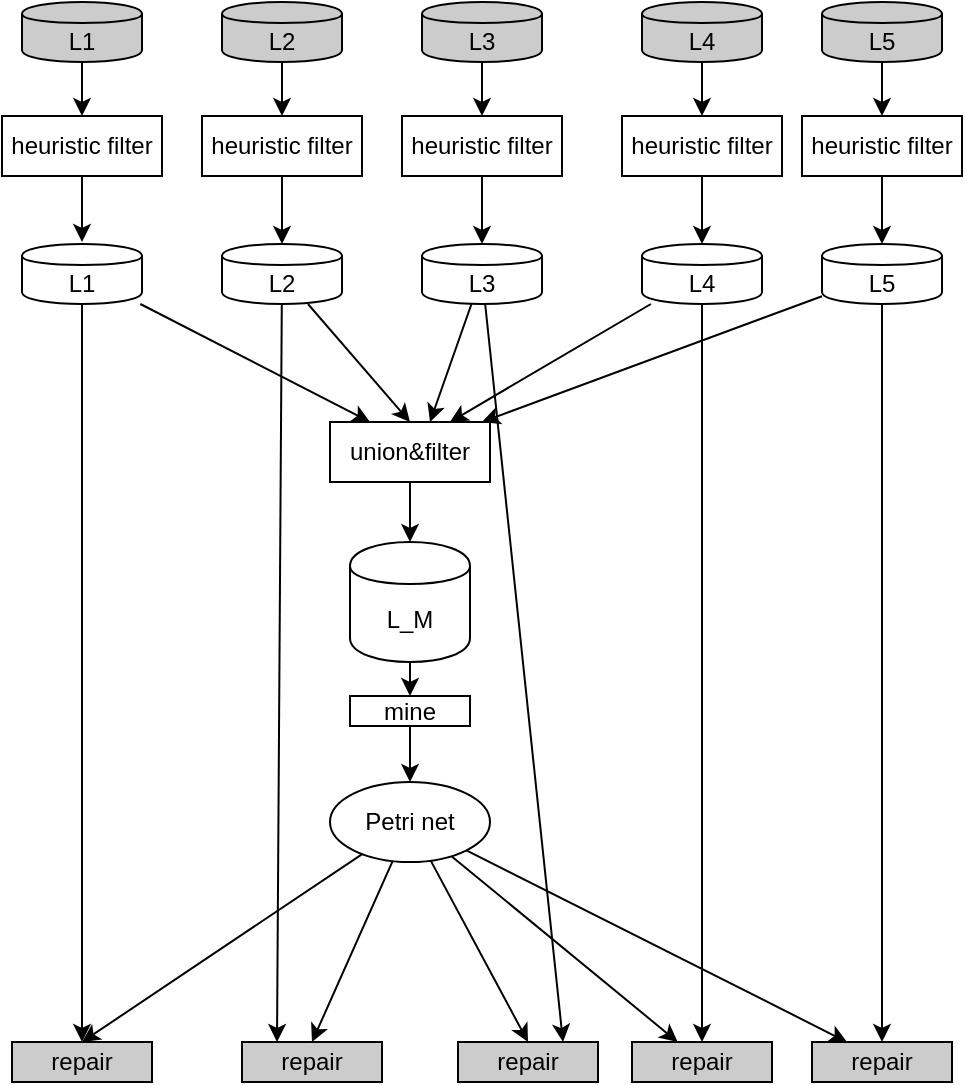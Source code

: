<mxfile version="10.6.9" type="device"><diagram id="aNHVhAKXTfrvS9HucGQe" name="model-to-logs"><mxGraphModel dx="1074" dy="975" grid="1" gridSize="10" guides="1" tooltips="1" connect="1" arrows="1" fold="1" page="1" pageScale="1" pageWidth="850" pageHeight="1100" math="0" shadow="0"><root><mxCell id="0"/><mxCell id="1" parent="0"/><mxCell id="_J9o8mCjaxeJvEhqvcZ6-12" style="edgeStyle=orthogonalEdgeStyle;rounded=0;orthogonalLoop=1;jettySize=auto;html=1;entryX=0.5;entryY=0;entryDx=0;entryDy=0;" parent="1" source="_J9o8mCjaxeJvEhqvcZ6-1" target="_J9o8mCjaxeJvEhqvcZ6-11" edge="1"><mxGeometry relative="1" as="geometry"/></mxCell><mxCell id="_J9o8mCjaxeJvEhqvcZ6-1" value="L1" style="shape=cylinder;whiteSpace=wrap;html=1;boundedLbl=1;backgroundOutline=1;fillColor=#CCCCCC;" parent="1" vertex="1"><mxGeometry x="40" y="200" width="60" height="30" as="geometry"/></mxCell><mxCell id="_J9o8mCjaxeJvEhqvcZ6-24" style="edgeStyle=orthogonalEdgeStyle;rounded=0;orthogonalLoop=1;jettySize=auto;html=1;entryX=0.5;entryY=0;entryDx=0;entryDy=0;" parent="1" source="_J9o8mCjaxeJvEhqvcZ6-2" target="_J9o8mCjaxeJvEhqvcZ6-14" edge="1"><mxGeometry relative="1" as="geometry"/></mxCell><mxCell id="_J9o8mCjaxeJvEhqvcZ6-2" value="L2" style="shape=cylinder;whiteSpace=wrap;html=1;boundedLbl=1;backgroundOutline=1;fillColor=#CCCCCC;" parent="1" vertex="1"><mxGeometry x="140" y="200" width="60" height="30" as="geometry"/></mxCell><mxCell id="_J9o8mCjaxeJvEhqvcZ6-22" style="edgeStyle=orthogonalEdgeStyle;rounded=0;orthogonalLoop=1;jettySize=auto;html=1;entryX=0.5;entryY=0;entryDx=0;entryDy=0;" parent="1" source="_J9o8mCjaxeJvEhqvcZ6-3" target="_J9o8mCjaxeJvEhqvcZ6-15" edge="1"><mxGeometry relative="1" as="geometry"/></mxCell><mxCell id="_J9o8mCjaxeJvEhqvcZ6-3" value="L3" style="shape=cylinder;whiteSpace=wrap;html=1;boundedLbl=1;backgroundOutline=1;fillColor=#CCCCCC;" parent="1" vertex="1"><mxGeometry x="240" y="200" width="60" height="30" as="geometry"/></mxCell><mxCell id="_J9o8mCjaxeJvEhqvcZ6-20" style="edgeStyle=orthogonalEdgeStyle;rounded=0;orthogonalLoop=1;jettySize=auto;html=1;entryX=0.5;entryY=0;entryDx=0;entryDy=0;" parent="1" source="_J9o8mCjaxeJvEhqvcZ6-4" target="_J9o8mCjaxeJvEhqvcZ6-16" edge="1"><mxGeometry relative="1" as="geometry"/></mxCell><mxCell id="_J9o8mCjaxeJvEhqvcZ6-4" value="L4" style="shape=cylinder;whiteSpace=wrap;html=1;boundedLbl=1;backgroundOutline=1;fillColor=#CCCCCC;" parent="1" vertex="1"><mxGeometry x="350" y="200" width="60" height="30" as="geometry"/></mxCell><mxCell id="_J9o8mCjaxeJvEhqvcZ6-18" style="edgeStyle=orthogonalEdgeStyle;rounded=0;orthogonalLoop=1;jettySize=auto;html=1;" parent="1" source="_J9o8mCjaxeJvEhqvcZ6-5" target="_J9o8mCjaxeJvEhqvcZ6-17" edge="1"><mxGeometry relative="1" as="geometry"/></mxCell><mxCell id="_J9o8mCjaxeJvEhqvcZ6-5" value="L5" style="shape=cylinder;whiteSpace=wrap;html=1;boundedLbl=1;backgroundOutline=1;fillColor=#CCCCCC;" parent="1" vertex="1"><mxGeometry x="440" y="200" width="60" height="30" as="geometry"/></mxCell><mxCell id="_J9o8mCjaxeJvEhqvcZ6-29" style="rounded=0;orthogonalLoop=1;jettySize=auto;html=1;entryX=0.25;entryY=0;entryDx=0;entryDy=0;" parent="1" source="_J9o8mCjaxeJvEhqvcZ6-6" target="_J9o8mCjaxeJvEhqvcZ6-28" edge="1"><mxGeometry relative="1" as="geometry"/></mxCell><mxCell id="_J9o8mCjaxeJvEhqvcZ6-37" style="edgeStyle=none;rounded=0;orthogonalLoop=1;jettySize=auto;html=1;" parent="1" source="_J9o8mCjaxeJvEhqvcZ6-6" target="_J9o8mCjaxeJvEhqvcZ6-38" edge="1"><mxGeometry relative="1" as="geometry"><mxPoint x="70" y="690" as="targetPoint"/></mxGeometry></mxCell><mxCell id="_J9o8mCjaxeJvEhqvcZ6-6" value="L1" style="shape=cylinder;whiteSpace=wrap;html=1;boundedLbl=1;backgroundOutline=1;" parent="1" vertex="1"><mxGeometry x="40" y="321" width="60" height="30" as="geometry"/></mxCell><mxCell id="_J9o8mCjaxeJvEhqvcZ6-30" style="rounded=0;orthogonalLoop=1;jettySize=auto;html=1;entryX=0.5;entryY=0;entryDx=0;entryDy=0;" parent="1" source="_J9o8mCjaxeJvEhqvcZ6-7" target="_J9o8mCjaxeJvEhqvcZ6-28" edge="1"><mxGeometry relative="1" as="geometry"/></mxCell><mxCell id="_J9o8mCjaxeJvEhqvcZ6-41" style="edgeStyle=none;rounded=0;orthogonalLoop=1;jettySize=auto;html=1;entryX=0.25;entryY=0;entryDx=0;entryDy=0;" parent="1" source="_J9o8mCjaxeJvEhqvcZ6-7" target="_J9o8mCjaxeJvEhqvcZ6-40" edge="1"><mxGeometry relative="1" as="geometry"/></mxCell><mxCell id="_J9o8mCjaxeJvEhqvcZ6-7" value="L2" style="shape=cylinder;whiteSpace=wrap;html=1;boundedLbl=1;backgroundOutline=1;" parent="1" vertex="1"><mxGeometry x="140" y="321" width="60" height="30" as="geometry"/></mxCell><mxCell id="_J9o8mCjaxeJvEhqvcZ6-31" style="rounded=0;orthogonalLoop=1;jettySize=auto;html=1;entryX=0.625;entryY=0;entryDx=0;entryDy=0;entryPerimeter=0;" parent="1" source="_J9o8mCjaxeJvEhqvcZ6-8" target="_J9o8mCjaxeJvEhqvcZ6-28" edge="1"><mxGeometry relative="1" as="geometry"/></mxCell><mxCell id="_J9o8mCjaxeJvEhqvcZ6-44" style="edgeStyle=none;rounded=0;orthogonalLoop=1;jettySize=auto;html=1;entryX=0.75;entryY=0;entryDx=0;entryDy=0;" parent="1" source="_J9o8mCjaxeJvEhqvcZ6-8" target="_J9o8mCjaxeJvEhqvcZ6-43" edge="1"><mxGeometry relative="1" as="geometry"/></mxCell><mxCell id="_J9o8mCjaxeJvEhqvcZ6-8" value="L3" style="shape=cylinder;whiteSpace=wrap;html=1;boundedLbl=1;backgroundOutline=1;" parent="1" vertex="1"><mxGeometry x="240" y="321" width="60" height="30" as="geometry"/></mxCell><mxCell id="_J9o8mCjaxeJvEhqvcZ6-32" style="edgeStyle=none;rounded=0;orthogonalLoop=1;jettySize=auto;html=1;entryX=0.75;entryY=0;entryDx=0;entryDy=0;" parent="1" source="_J9o8mCjaxeJvEhqvcZ6-9" target="_J9o8mCjaxeJvEhqvcZ6-28" edge="1"><mxGeometry relative="1" as="geometry"/></mxCell><mxCell id="_J9o8mCjaxeJvEhqvcZ6-47" style="edgeStyle=none;rounded=0;orthogonalLoop=1;jettySize=auto;html=1;" parent="1" source="_J9o8mCjaxeJvEhqvcZ6-9" target="_J9o8mCjaxeJvEhqvcZ6-46" edge="1"><mxGeometry relative="1" as="geometry"/></mxCell><mxCell id="_J9o8mCjaxeJvEhqvcZ6-9" value="L4" style="shape=cylinder;whiteSpace=wrap;html=1;boundedLbl=1;backgroundOutline=1;" parent="1" vertex="1"><mxGeometry x="350" y="321" width="60" height="30" as="geometry"/></mxCell><mxCell id="_J9o8mCjaxeJvEhqvcZ6-33" style="edgeStyle=none;rounded=0;orthogonalLoop=1;jettySize=auto;html=1;entryX=0.95;entryY=0;entryDx=0;entryDy=0;entryPerimeter=0;" parent="1" source="_J9o8mCjaxeJvEhqvcZ6-10" target="_J9o8mCjaxeJvEhqvcZ6-28" edge="1"><mxGeometry relative="1" as="geometry"/></mxCell><mxCell id="_J9o8mCjaxeJvEhqvcZ6-50" style="edgeStyle=none;rounded=0;orthogonalLoop=1;jettySize=auto;html=1;entryX=0.5;entryY=0;entryDx=0;entryDy=0;" parent="1" source="_J9o8mCjaxeJvEhqvcZ6-10" target="_J9o8mCjaxeJvEhqvcZ6-49" edge="1"><mxGeometry relative="1" as="geometry"/></mxCell><mxCell id="_J9o8mCjaxeJvEhqvcZ6-10" value="L5" style="shape=cylinder;whiteSpace=wrap;html=1;boundedLbl=1;backgroundOutline=1;" parent="1" vertex="1"><mxGeometry x="440" y="321" width="60" height="30" as="geometry"/></mxCell><mxCell id="_J9o8mCjaxeJvEhqvcZ6-13" style="edgeStyle=orthogonalEdgeStyle;rounded=0;orthogonalLoop=1;jettySize=auto;html=1;" parent="1" source="_J9o8mCjaxeJvEhqvcZ6-11" edge="1"><mxGeometry relative="1" as="geometry"><mxPoint x="70" y="320" as="targetPoint"/></mxGeometry></mxCell><mxCell id="_J9o8mCjaxeJvEhqvcZ6-11" value="heuristic filter" style="rounded=0;whiteSpace=wrap;html=1;" parent="1" vertex="1"><mxGeometry x="30" y="257" width="80" height="30" as="geometry"/></mxCell><mxCell id="_J9o8mCjaxeJvEhqvcZ6-25" style="edgeStyle=orthogonalEdgeStyle;rounded=0;orthogonalLoop=1;jettySize=auto;html=1;entryX=0.5;entryY=0;entryDx=0;entryDy=0;" parent="1" source="_J9o8mCjaxeJvEhqvcZ6-14" target="_J9o8mCjaxeJvEhqvcZ6-7" edge="1"><mxGeometry relative="1" as="geometry"/></mxCell><mxCell id="_J9o8mCjaxeJvEhqvcZ6-14" value="heuristic filter" style="rounded=0;whiteSpace=wrap;html=1;" parent="1" vertex="1"><mxGeometry x="130" y="257" width="80" height="30" as="geometry"/></mxCell><mxCell id="_J9o8mCjaxeJvEhqvcZ6-23" style="edgeStyle=orthogonalEdgeStyle;rounded=0;orthogonalLoop=1;jettySize=auto;html=1;entryX=0.5;entryY=0;entryDx=0;entryDy=0;" parent="1" source="_J9o8mCjaxeJvEhqvcZ6-15" target="_J9o8mCjaxeJvEhqvcZ6-8" edge="1"><mxGeometry relative="1" as="geometry"/></mxCell><mxCell id="_J9o8mCjaxeJvEhqvcZ6-15" value="heuristic filter" style="rounded=0;whiteSpace=wrap;html=1;" parent="1" vertex="1"><mxGeometry x="230" y="257" width="80" height="30" as="geometry"/></mxCell><mxCell id="_J9o8mCjaxeJvEhqvcZ6-21" style="edgeStyle=orthogonalEdgeStyle;rounded=0;orthogonalLoop=1;jettySize=auto;html=1;entryX=0.5;entryY=0;entryDx=0;entryDy=0;" parent="1" source="_J9o8mCjaxeJvEhqvcZ6-16" target="_J9o8mCjaxeJvEhqvcZ6-9" edge="1"><mxGeometry relative="1" as="geometry"/></mxCell><mxCell id="_J9o8mCjaxeJvEhqvcZ6-16" value="heuristic filter" style="rounded=0;whiteSpace=wrap;html=1;" parent="1" vertex="1"><mxGeometry x="340" y="257" width="80" height="30" as="geometry"/></mxCell><mxCell id="_J9o8mCjaxeJvEhqvcZ6-19" style="edgeStyle=orthogonalEdgeStyle;rounded=0;orthogonalLoop=1;jettySize=auto;html=1;entryX=0.5;entryY=0;entryDx=0;entryDy=0;" parent="1" source="_J9o8mCjaxeJvEhqvcZ6-17" target="_J9o8mCjaxeJvEhqvcZ6-10" edge="1"><mxGeometry relative="1" as="geometry"/></mxCell><mxCell id="_J9o8mCjaxeJvEhqvcZ6-17" value="heuristic filter" style="rounded=0;whiteSpace=wrap;html=1;" parent="1" vertex="1"><mxGeometry x="430" y="257" width="80" height="30" as="geometry"/></mxCell><mxCell id="_J9o8mCjaxeJvEhqvcZ6-36" style="edgeStyle=none;rounded=0;orthogonalLoop=1;jettySize=auto;html=1;" parent="1" source="_J9o8mCjaxeJvEhqvcZ6-52" target="_J9o8mCjaxeJvEhqvcZ6-35" edge="1"><mxGeometry relative="1" as="geometry"/></mxCell><mxCell id="_J9o8mCjaxeJvEhqvcZ6-27" value="L_M" style="shape=cylinder;whiteSpace=wrap;html=1;boundedLbl=1;backgroundOutline=1;" parent="1" vertex="1"><mxGeometry x="204" y="470" width="60" height="60" as="geometry"/></mxCell><mxCell id="_J9o8mCjaxeJvEhqvcZ6-34" style="edgeStyle=none;rounded=0;orthogonalLoop=1;jettySize=auto;html=1;" parent="1" source="_J9o8mCjaxeJvEhqvcZ6-28" target="_J9o8mCjaxeJvEhqvcZ6-27" edge="1"><mxGeometry relative="1" as="geometry"/></mxCell><mxCell id="_J9o8mCjaxeJvEhqvcZ6-28" value="union&amp;amp;filter" style="rounded=0;whiteSpace=wrap;html=1;fillColor=none;" parent="1" vertex="1"><mxGeometry x="194" y="410" width="80" height="30" as="geometry"/></mxCell><mxCell id="_J9o8mCjaxeJvEhqvcZ6-39" style="edgeStyle=none;rounded=0;orthogonalLoop=1;jettySize=auto;html=1;entryX=0.5;entryY=0;entryDx=0;entryDy=0;" parent="1" source="_J9o8mCjaxeJvEhqvcZ6-35" target="_J9o8mCjaxeJvEhqvcZ6-38" edge="1"><mxGeometry relative="1" as="geometry"/></mxCell><mxCell id="_J9o8mCjaxeJvEhqvcZ6-42" style="edgeStyle=none;rounded=0;orthogonalLoop=1;jettySize=auto;html=1;entryX=0.5;entryY=0;entryDx=0;entryDy=0;" parent="1" source="_J9o8mCjaxeJvEhqvcZ6-35" target="_J9o8mCjaxeJvEhqvcZ6-40" edge="1"><mxGeometry relative="1" as="geometry"/></mxCell><mxCell id="_J9o8mCjaxeJvEhqvcZ6-45" style="edgeStyle=none;rounded=0;orthogonalLoop=1;jettySize=auto;html=1;entryX=0.5;entryY=0;entryDx=0;entryDy=0;" parent="1" source="_J9o8mCjaxeJvEhqvcZ6-35" target="_J9o8mCjaxeJvEhqvcZ6-43" edge="1"><mxGeometry relative="1" as="geometry"/></mxCell><mxCell id="_J9o8mCjaxeJvEhqvcZ6-48" style="edgeStyle=none;rounded=0;orthogonalLoop=1;jettySize=auto;html=1;" parent="1" source="_J9o8mCjaxeJvEhqvcZ6-35" target="_J9o8mCjaxeJvEhqvcZ6-46" edge="1"><mxGeometry relative="1" as="geometry"/></mxCell><mxCell id="_J9o8mCjaxeJvEhqvcZ6-51" style="edgeStyle=none;rounded=0;orthogonalLoop=1;jettySize=auto;html=1;entryX=0.25;entryY=0;entryDx=0;entryDy=0;" parent="1" source="_J9o8mCjaxeJvEhqvcZ6-35" target="_J9o8mCjaxeJvEhqvcZ6-49" edge="1"><mxGeometry relative="1" as="geometry"/></mxCell><mxCell id="_J9o8mCjaxeJvEhqvcZ6-35" value="Petri net" style="ellipse;whiteSpace=wrap;html=1;fillColor=none;" parent="1" vertex="1"><mxGeometry x="194" y="590" width="80" height="40" as="geometry"/></mxCell><mxCell id="_J9o8mCjaxeJvEhqvcZ6-38" value="repair" style="rounded=0;whiteSpace=wrap;html=1;fillColor=#CCCCCC;" parent="1" vertex="1"><mxGeometry x="35" y="720" width="70" height="20" as="geometry"/></mxCell><mxCell id="_J9o8mCjaxeJvEhqvcZ6-40" value="repair" style="rounded=0;whiteSpace=wrap;html=1;fillColor=#CCCCCC;" parent="1" vertex="1"><mxGeometry x="150" y="720" width="70" height="20" as="geometry"/></mxCell><mxCell id="_J9o8mCjaxeJvEhqvcZ6-43" value="repair" style="rounded=0;whiteSpace=wrap;html=1;fillColor=#CCCCCC;" parent="1" vertex="1"><mxGeometry x="258" y="720" width="70" height="20" as="geometry"/></mxCell><mxCell id="_J9o8mCjaxeJvEhqvcZ6-46" value="repair" style="rounded=0;whiteSpace=wrap;html=1;fillColor=#CCCCCC;" parent="1" vertex="1"><mxGeometry x="345" y="720" width="70" height="20" as="geometry"/></mxCell><mxCell id="_J9o8mCjaxeJvEhqvcZ6-49" value="repair" style="rounded=0;whiteSpace=wrap;html=1;fillColor=#CCCCCC;" parent="1" vertex="1"><mxGeometry x="435" y="720" width="70" height="20" as="geometry"/></mxCell><mxCell id="_J9o8mCjaxeJvEhqvcZ6-52" value="mine" style="rounded=0;whiteSpace=wrap;html=1;fillColor=none;" parent="1" vertex="1"><mxGeometry x="204" y="547" width="60" height="15" as="geometry"/></mxCell><mxCell id="_J9o8mCjaxeJvEhqvcZ6-53" style="edgeStyle=none;rounded=0;orthogonalLoop=1;jettySize=auto;html=1;" parent="1" source="_J9o8mCjaxeJvEhqvcZ6-27" target="_J9o8mCjaxeJvEhqvcZ6-52" edge="1"><mxGeometry relative="1" as="geometry"><mxPoint x="234" y="530" as="sourcePoint"/><mxPoint x="234" y="590" as="targetPoint"/></mxGeometry></mxCell></root></mxGraphModel></diagram><diagram name="log-to-models" id="FIMN6RUo8iiawdwT6IP7"><mxGraphModel dx="1329" dy="1003" grid="1" gridSize="10" guides="1" tooltips="1" connect="1" arrows="1" fold="1" page="1" pageScale="1" pageWidth="850" pageHeight="1100" math="0" shadow="0"><root><mxCell id="ExrcdFNd4Qhbz0n7j3dC-0"/><mxCell id="ExrcdFNd4Qhbz0n7j3dC-1" parent="ExrcdFNd4Qhbz0n7j3dC-0"/><mxCell id="ExrcdFNd4Qhbz0n7j3dC-2" style="edgeStyle=orthogonalEdgeStyle;rounded=0;orthogonalLoop=1;jettySize=auto;html=1;entryX=0.5;entryY=0;entryDx=0;entryDy=0;" parent="ExrcdFNd4Qhbz0n7j3dC-1" source="ExrcdFNd4Qhbz0n7j3dC-3" target="ExrcdFNd4Qhbz0n7j3dC-28" edge="1"><mxGeometry relative="1" as="geometry"/></mxCell><mxCell id="ExrcdFNd4Qhbz0n7j3dC-3" value="L1" style="shape=cylinder;whiteSpace=wrap;html=1;boundedLbl=1;backgroundOutline=1;fillColor=#CCCCCC;" parent="ExrcdFNd4Qhbz0n7j3dC-1" vertex="1"><mxGeometry x="40" y="200" width="60" height="30" as="geometry"/></mxCell><mxCell id="ExrcdFNd4Qhbz0n7j3dC-4" style="edgeStyle=orthogonalEdgeStyle;rounded=0;orthogonalLoop=1;jettySize=auto;html=1;entryX=0.5;entryY=0;entryDx=0;entryDy=0;" parent="ExrcdFNd4Qhbz0n7j3dC-1" source="ExrcdFNd4Qhbz0n7j3dC-5" target="ExrcdFNd4Qhbz0n7j3dC-30" edge="1"><mxGeometry relative="1" as="geometry"/></mxCell><mxCell id="ExrcdFNd4Qhbz0n7j3dC-5" value="L2" style="shape=cylinder;whiteSpace=wrap;html=1;boundedLbl=1;backgroundOutline=1;fillColor=#CCCCCC;" parent="ExrcdFNd4Qhbz0n7j3dC-1" vertex="1"><mxGeometry x="182" y="200" width="60" height="30" as="geometry"/></mxCell><mxCell id="ExrcdFNd4Qhbz0n7j3dC-6" style="edgeStyle=orthogonalEdgeStyle;rounded=0;orthogonalLoop=1;jettySize=auto;html=1;entryX=0.5;entryY=0;entryDx=0;entryDy=0;" parent="ExrcdFNd4Qhbz0n7j3dC-1" source="ExrcdFNd4Qhbz0n7j3dC-7" target="ExrcdFNd4Qhbz0n7j3dC-32" edge="1"><mxGeometry relative="1" as="geometry"/></mxCell><mxCell id="ExrcdFNd4Qhbz0n7j3dC-7" value="L3" style="shape=cylinder;whiteSpace=wrap;html=1;boundedLbl=1;backgroundOutline=1;fillColor=#CCCCCC;" parent="ExrcdFNd4Qhbz0n7j3dC-1" vertex="1"><mxGeometry x="317" y="200" width="60" height="30" as="geometry"/></mxCell><mxCell id="ExrcdFNd4Qhbz0n7j3dC-8" style="edgeStyle=orthogonalEdgeStyle;rounded=0;orthogonalLoop=1;jettySize=auto;html=1;entryX=0.5;entryY=0;entryDx=0;entryDy=0;" parent="ExrcdFNd4Qhbz0n7j3dC-1" source="ExrcdFNd4Qhbz0n7j3dC-9" target="ExrcdFNd4Qhbz0n7j3dC-34" edge="1"><mxGeometry relative="1" as="geometry"/></mxCell><mxCell id="ExrcdFNd4Qhbz0n7j3dC-9" value="L4" style="shape=cylinder;whiteSpace=wrap;html=1;boundedLbl=1;backgroundOutline=1;fillColor=#CCCCCC;" parent="ExrcdFNd4Qhbz0n7j3dC-1" vertex="1"><mxGeometry x="453" y="200" width="60" height="30" as="geometry"/></mxCell><mxCell id="ExrcdFNd4Qhbz0n7j3dC-10" style="edgeStyle=orthogonalEdgeStyle;rounded=0;orthogonalLoop=1;jettySize=auto;html=1;" parent="ExrcdFNd4Qhbz0n7j3dC-1" source="ExrcdFNd4Qhbz0n7j3dC-11" target="ExrcdFNd4Qhbz0n7j3dC-36" edge="1"><mxGeometry relative="1" as="geometry"/></mxCell><mxCell id="ExrcdFNd4Qhbz0n7j3dC-11" value="L5" style="shape=cylinder;whiteSpace=wrap;html=1;boundedLbl=1;backgroundOutline=1;fillColor=#CCCCCC;" parent="ExrcdFNd4Qhbz0n7j3dC-1" vertex="1"><mxGeometry x="593" y="200" width="60" height="30" as="geometry"/></mxCell><mxCell id="W1hdqhaUVDOAniX4dQDY-1" style="edgeStyle=none;rounded=0;orthogonalLoop=1;jettySize=auto;html=1;entryX=0.5;entryY=0;entryDx=0;entryDy=0;" parent="ExrcdFNd4Qhbz0n7j3dC-1" source="ExrcdFNd4Qhbz0n7j3dC-14" target="W1hdqhaUVDOAniX4dQDY-0" edge="1"><mxGeometry relative="1" as="geometry"/></mxCell><mxCell id="W1hdqhaUVDOAniX4dQDY-20" style="edgeStyle=none;rounded=0;orthogonalLoop=1;jettySize=auto;html=1;strokeWidth=2;strokeColor=#009900;" parent="ExrcdFNd4Qhbz0n7j3dC-1" source="ExrcdFNd4Qhbz0n7j3dC-14" target="ExrcdFNd4Qhbz0n7j3dC-47" edge="1"><mxGeometry relative="1" as="geometry"/></mxCell><mxCell id="ExrcdFNd4Qhbz0n7j3dC-14" value="L1" style="shape=cylinder;whiteSpace=wrap;html=1;boundedLbl=1;backgroundOutline=1;" parent="ExrcdFNd4Qhbz0n7j3dC-1" vertex="1"><mxGeometry x="40" y="321" width="60" height="30" as="geometry"/></mxCell><mxCell id="W1hdqhaUVDOAniX4dQDY-7" style="edgeStyle=none;rounded=0;orthogonalLoop=1;jettySize=auto;html=1;entryX=0.5;entryY=0;entryDx=0;entryDy=0;" parent="ExrcdFNd4Qhbz0n7j3dC-1" source="ExrcdFNd4Qhbz0n7j3dC-17" target="W1hdqhaUVDOAniX4dQDY-5" edge="1"><mxGeometry relative="1" as="geometry"/></mxCell><mxCell id="W1hdqhaUVDOAniX4dQDY-26" style="edgeStyle=none;rounded=0;orthogonalLoop=1;jettySize=auto;html=1;entryX=0.5;entryY=0;entryDx=0;entryDy=0;strokeColor=#FFB570;strokeWidth=2;" parent="ExrcdFNd4Qhbz0n7j3dC-1" source="ExrcdFNd4Qhbz0n7j3dC-17" target="ExrcdFNd4Qhbz0n7j3dC-48" edge="1"><mxGeometry relative="1" as="geometry"/></mxCell><mxCell id="ExrcdFNd4Qhbz0n7j3dC-17" value="L2" style="shape=cylinder;whiteSpace=wrap;html=1;boundedLbl=1;backgroundOutline=1;" parent="ExrcdFNd4Qhbz0n7j3dC-1" vertex="1"><mxGeometry x="182" y="321" width="60" height="30" as="geometry"/></mxCell><mxCell id="W1hdqhaUVDOAniX4dQDY-11" style="edgeStyle=none;rounded=0;orthogonalLoop=1;jettySize=auto;html=1;entryX=0.5;entryY=0;entryDx=0;entryDy=0;" parent="ExrcdFNd4Qhbz0n7j3dC-1" source="ExrcdFNd4Qhbz0n7j3dC-20" target="W1hdqhaUVDOAniX4dQDY-9" edge="1"><mxGeometry relative="1" as="geometry"/></mxCell><mxCell id="W1hdqhaUVDOAniX4dQDY-31" style="edgeStyle=none;rounded=0;orthogonalLoop=1;jettySize=auto;html=1;strokeWidth=2;strokeColor=#FF0000;" parent="ExrcdFNd4Qhbz0n7j3dC-1" source="ExrcdFNd4Qhbz0n7j3dC-20" target="ExrcdFNd4Qhbz0n7j3dC-49" edge="1"><mxGeometry relative="1" as="geometry"/></mxCell><mxCell id="ExrcdFNd4Qhbz0n7j3dC-20" value="L3" style="shape=cylinder;whiteSpace=wrap;html=1;boundedLbl=1;backgroundOutline=1;" parent="ExrcdFNd4Qhbz0n7j3dC-1" vertex="1"><mxGeometry x="317" y="321" width="60" height="30" as="geometry"/></mxCell><mxCell id="W1hdqhaUVDOAniX4dQDY-15" style="edgeStyle=none;rounded=0;orthogonalLoop=1;jettySize=auto;html=1;entryX=0.5;entryY=0;entryDx=0;entryDy=0;" parent="ExrcdFNd4Qhbz0n7j3dC-1" source="ExrcdFNd4Qhbz0n7j3dC-23" target="W1hdqhaUVDOAniX4dQDY-13" edge="1"><mxGeometry relative="1" as="geometry"/></mxCell><mxCell id="W1hdqhaUVDOAniX4dQDY-36" style="edgeStyle=none;rounded=0;orthogonalLoop=1;jettySize=auto;html=1;strokeWidth=2;strokeColor=#0000FF;" parent="ExrcdFNd4Qhbz0n7j3dC-1" source="ExrcdFNd4Qhbz0n7j3dC-23" target="ExrcdFNd4Qhbz0n7j3dC-50" edge="1"><mxGeometry relative="1" as="geometry"/></mxCell><mxCell id="ExrcdFNd4Qhbz0n7j3dC-23" value="L4" style="shape=cylinder;whiteSpace=wrap;html=1;boundedLbl=1;backgroundOutline=1;" parent="ExrcdFNd4Qhbz0n7j3dC-1" vertex="1"><mxGeometry x="453" y="321" width="60" height="30" as="geometry"/></mxCell><mxCell id="W1hdqhaUVDOAniX4dQDY-19" style="edgeStyle=none;rounded=0;orthogonalLoop=1;jettySize=auto;html=1;entryX=0.5;entryY=0;entryDx=0;entryDy=0;" parent="ExrcdFNd4Qhbz0n7j3dC-1" source="ExrcdFNd4Qhbz0n7j3dC-26" target="W1hdqhaUVDOAniX4dQDY-17" edge="1"><mxGeometry relative="1" as="geometry"/></mxCell><mxCell id="W1hdqhaUVDOAniX4dQDY-41" style="edgeStyle=none;rounded=0;orthogonalLoop=1;jettySize=auto;html=1;strokeColor=#B5739D;strokeWidth=2;" parent="ExrcdFNd4Qhbz0n7j3dC-1" source="ExrcdFNd4Qhbz0n7j3dC-26" target="ExrcdFNd4Qhbz0n7j3dC-51" edge="1"><mxGeometry relative="1" as="geometry"/></mxCell><mxCell id="ExrcdFNd4Qhbz0n7j3dC-26" value="L5" style="shape=cylinder;whiteSpace=wrap;html=1;boundedLbl=1;backgroundOutline=1;" parent="ExrcdFNd4Qhbz0n7j3dC-1" vertex="1"><mxGeometry x="593" y="321" width="60" height="30" as="geometry"/></mxCell><mxCell id="ExrcdFNd4Qhbz0n7j3dC-27" style="edgeStyle=orthogonalEdgeStyle;rounded=0;orthogonalLoop=1;jettySize=auto;html=1;" parent="ExrcdFNd4Qhbz0n7j3dC-1" source="ExrcdFNd4Qhbz0n7j3dC-28" edge="1"><mxGeometry relative="1" as="geometry"><mxPoint x="70" y="320" as="targetPoint"/></mxGeometry></mxCell><mxCell id="ExrcdFNd4Qhbz0n7j3dC-28" value="heuristic filter" style="rounded=0;whiteSpace=wrap;html=1;" parent="ExrcdFNd4Qhbz0n7j3dC-1" vertex="1"><mxGeometry x="30" y="257" width="80" height="30" as="geometry"/></mxCell><mxCell id="ExrcdFNd4Qhbz0n7j3dC-29" style="edgeStyle=orthogonalEdgeStyle;rounded=0;orthogonalLoop=1;jettySize=auto;html=1;entryX=0.5;entryY=0;entryDx=0;entryDy=0;" parent="ExrcdFNd4Qhbz0n7j3dC-1" source="ExrcdFNd4Qhbz0n7j3dC-30" target="ExrcdFNd4Qhbz0n7j3dC-17" edge="1"><mxGeometry relative="1" as="geometry"/></mxCell><mxCell id="ExrcdFNd4Qhbz0n7j3dC-30" value="heuristic filter" style="rounded=0;whiteSpace=wrap;html=1;" parent="ExrcdFNd4Qhbz0n7j3dC-1" vertex="1"><mxGeometry x="172" y="257" width="80" height="30" as="geometry"/></mxCell><mxCell id="ExrcdFNd4Qhbz0n7j3dC-31" style="edgeStyle=orthogonalEdgeStyle;rounded=0;orthogonalLoop=1;jettySize=auto;html=1;entryX=0.5;entryY=0;entryDx=0;entryDy=0;" parent="ExrcdFNd4Qhbz0n7j3dC-1" source="ExrcdFNd4Qhbz0n7j3dC-32" target="ExrcdFNd4Qhbz0n7j3dC-20" edge="1"><mxGeometry relative="1" as="geometry"/></mxCell><mxCell id="ExrcdFNd4Qhbz0n7j3dC-32" value="heuristic filter" style="rounded=0;whiteSpace=wrap;html=1;" parent="ExrcdFNd4Qhbz0n7j3dC-1" vertex="1"><mxGeometry x="307" y="257" width="80" height="30" as="geometry"/></mxCell><mxCell id="ExrcdFNd4Qhbz0n7j3dC-33" style="edgeStyle=orthogonalEdgeStyle;rounded=0;orthogonalLoop=1;jettySize=auto;html=1;entryX=0.5;entryY=0;entryDx=0;entryDy=0;" parent="ExrcdFNd4Qhbz0n7j3dC-1" source="ExrcdFNd4Qhbz0n7j3dC-34" target="ExrcdFNd4Qhbz0n7j3dC-23" edge="1"><mxGeometry relative="1" as="geometry"/></mxCell><mxCell id="ExrcdFNd4Qhbz0n7j3dC-34" value="heuristic filter" style="rounded=0;whiteSpace=wrap;html=1;" parent="ExrcdFNd4Qhbz0n7j3dC-1" vertex="1"><mxGeometry x="443" y="257" width="80" height="30" as="geometry"/></mxCell><mxCell id="ExrcdFNd4Qhbz0n7j3dC-35" style="edgeStyle=orthogonalEdgeStyle;rounded=0;orthogonalLoop=1;jettySize=auto;html=1;entryX=0.5;entryY=0;entryDx=0;entryDy=0;" parent="ExrcdFNd4Qhbz0n7j3dC-1" source="ExrcdFNd4Qhbz0n7j3dC-36" target="ExrcdFNd4Qhbz0n7j3dC-26" edge="1"><mxGeometry relative="1" as="geometry"/></mxCell><mxCell id="ExrcdFNd4Qhbz0n7j3dC-36" value="heuristic filter" style="rounded=0;whiteSpace=wrap;html=1;" parent="ExrcdFNd4Qhbz0n7j3dC-1" vertex="1"><mxGeometry x="583" y="257" width="80" height="30" as="geometry"/></mxCell><mxCell id="ExrcdFNd4Qhbz0n7j3dC-47" value="repair" style="rounded=0;whiteSpace=wrap;html=1;fillColor=#CCCCCC;" parent="ExrcdFNd4Qhbz0n7j3dC-1" vertex="1"><mxGeometry x="35" y="658" width="70" height="20" as="geometry"/></mxCell><mxCell id="ExrcdFNd4Qhbz0n7j3dC-48" value="repair" style="rounded=0;whiteSpace=wrap;html=1;fillColor=#CCCCCC;" parent="ExrcdFNd4Qhbz0n7j3dC-1" vertex="1"><mxGeometry x="176" y="657" width="70" height="20" as="geometry"/></mxCell><mxCell id="ExrcdFNd4Qhbz0n7j3dC-49" value="repair" style="rounded=0;whiteSpace=wrap;html=1;fillColor=#CCCCCC;" parent="ExrcdFNd4Qhbz0n7j3dC-1" vertex="1"><mxGeometry x="315" y="657" width="70" height="20" as="geometry"/></mxCell><mxCell id="ExrcdFNd4Qhbz0n7j3dC-50" value="repair" style="rounded=0;whiteSpace=wrap;html=1;fillColor=#CCCCCC;" parent="ExrcdFNd4Qhbz0n7j3dC-1" vertex="1"><mxGeometry x="449" y="657" width="70" height="20" as="geometry"/></mxCell><mxCell id="ExrcdFNd4Qhbz0n7j3dC-51" value="repair" style="rounded=0;whiteSpace=wrap;html=1;fillColor=#CCCCCC;" parent="ExrcdFNd4Qhbz0n7j3dC-1" vertex="1"><mxGeometry x="590" y="659" width="70" height="20" as="geometry"/></mxCell><mxCell id="W1hdqhaUVDOAniX4dQDY-3" style="edgeStyle=none;rounded=0;orthogonalLoop=1;jettySize=auto;html=1;entryX=0.5;entryY=0;entryDx=0;entryDy=0;" parent="ExrcdFNd4Qhbz0n7j3dC-1" source="W1hdqhaUVDOAniX4dQDY-0" target="W1hdqhaUVDOAniX4dQDY-2" edge="1"><mxGeometry relative="1" as="geometry"/></mxCell><mxCell id="W1hdqhaUVDOAniX4dQDY-0" value="mine" style="rounded=0;whiteSpace=wrap;html=1;fillColor=none;" parent="ExrcdFNd4Qhbz0n7j3dC-1" vertex="1"><mxGeometry x="96" y="397" width="60" height="15" as="geometry"/></mxCell><mxCell id="W1hdqhaUVDOAniX4dQDY-21" style="edgeStyle=none;rounded=0;orthogonalLoop=1;jettySize=auto;html=1;entryX=0.75;entryY=0;entryDx=0;entryDy=0;dashed=1;strokeColor=#009900;strokeWidth=2;" parent="ExrcdFNd4Qhbz0n7j3dC-1" source="W1hdqhaUVDOAniX4dQDY-2" target="ExrcdFNd4Qhbz0n7j3dC-47" edge="1"><mxGeometry relative="1" as="geometry"/></mxCell><mxCell id="W1hdqhaUVDOAniX4dQDY-27" style="edgeStyle=none;rounded=0;orthogonalLoop=1;jettySize=auto;html=1;entryX=0.25;entryY=0;entryDx=0;entryDy=0;dashed=1;strokeWidth=2;strokeColor=#FFB570;" parent="ExrcdFNd4Qhbz0n7j3dC-1" source="W1hdqhaUVDOAniX4dQDY-2" target="ExrcdFNd4Qhbz0n7j3dC-48" edge="1"><mxGeometry relative="1" as="geometry"/></mxCell><mxCell id="W1hdqhaUVDOAniX4dQDY-33" style="edgeStyle=none;rounded=0;orthogonalLoop=1;jettySize=auto;html=1;dashed=1;strokeColor=#FF0000;strokeWidth=2;" parent="ExrcdFNd4Qhbz0n7j3dC-1" source="W1hdqhaUVDOAniX4dQDY-2" edge="1"><mxGeometry relative="1" as="geometry"><mxPoint x="330" y="660" as="targetPoint"/></mxGeometry></mxCell><mxCell id="W1hdqhaUVDOAniX4dQDY-40" style="edgeStyle=none;rounded=0;orthogonalLoop=1;jettySize=auto;html=1;dashed=1;strokeColor=#0000FF;strokeWidth=2;" parent="ExrcdFNd4Qhbz0n7j3dC-1" source="W1hdqhaUVDOAniX4dQDY-2" edge="1"><mxGeometry relative="1" as="geometry"><mxPoint x="470" y="660" as="targetPoint"/></mxGeometry></mxCell><mxCell id="W1hdqhaUVDOAniX4dQDY-47" style="edgeStyle=none;rounded=0;orthogonalLoop=1;jettySize=auto;html=1;entryX=0.25;entryY=0;entryDx=0;entryDy=0;dashed=1;strokeColor=#B5739D;strokeWidth=2;" parent="ExrcdFNd4Qhbz0n7j3dC-1" source="W1hdqhaUVDOAniX4dQDY-2" target="ExrcdFNd4Qhbz0n7j3dC-51" edge="1"><mxGeometry relative="1" as="geometry"/></mxCell><mxCell id="W1hdqhaUVDOAniX4dQDY-2" value="Petri net&lt;br&gt;M1&lt;br&gt;" style="ellipse;whiteSpace=wrap;html=1;fillColor=none;" parent="ExrcdFNd4Qhbz0n7j3dC-1" vertex="1"><mxGeometry x="86" y="447" width="80" height="40" as="geometry"/></mxCell><mxCell id="W1hdqhaUVDOAniX4dQDY-4" style="edgeStyle=none;rounded=0;orthogonalLoop=1;jettySize=auto;html=1;entryX=0.5;entryY=0;entryDx=0;entryDy=0;" parent="ExrcdFNd4Qhbz0n7j3dC-1" source="W1hdqhaUVDOAniX4dQDY-5" target="W1hdqhaUVDOAniX4dQDY-6" edge="1"><mxGeometry relative="1" as="geometry"/></mxCell><mxCell id="W1hdqhaUVDOAniX4dQDY-5" value="mine" style="rounded=0;whiteSpace=wrap;html=1;fillColor=none;" parent="ExrcdFNd4Qhbz0n7j3dC-1" vertex="1"><mxGeometry x="238" y="398" width="60" height="15" as="geometry"/></mxCell><mxCell id="W1hdqhaUVDOAniX4dQDY-22" style="edgeStyle=none;rounded=0;orthogonalLoop=1;jettySize=auto;html=1;entryX=0.75;entryY=0;entryDx=0;entryDy=0;dashed=1;strokeColor=#009900;strokeWidth=2;" parent="ExrcdFNd4Qhbz0n7j3dC-1" source="W1hdqhaUVDOAniX4dQDY-6" target="ExrcdFNd4Qhbz0n7j3dC-47" edge="1"><mxGeometry relative="1" as="geometry"/></mxCell><mxCell id="W1hdqhaUVDOAniX4dQDY-32" style="edgeStyle=none;rounded=0;orthogonalLoop=1;jettySize=auto;html=1;entryX=0.25;entryY=0;entryDx=0;entryDy=0;dashed=1;strokeWidth=2;strokeColor=#FF0000;" parent="ExrcdFNd4Qhbz0n7j3dC-1" source="W1hdqhaUVDOAniX4dQDY-6" target="ExrcdFNd4Qhbz0n7j3dC-49" edge="1"><mxGeometry relative="1" as="geometry"/></mxCell><mxCell id="W1hdqhaUVDOAniX4dQDY-39" style="edgeStyle=none;rounded=0;orthogonalLoop=1;jettySize=auto;html=1;dashed=1;strokeColor=#0000FF;strokeWidth=2;" parent="ExrcdFNd4Qhbz0n7j3dC-1" source="W1hdqhaUVDOAniX4dQDY-6" edge="1"><mxGeometry relative="1" as="geometry"><mxPoint x="470" y="660" as="targetPoint"/></mxGeometry></mxCell><mxCell id="W1hdqhaUVDOAniX4dQDY-46" style="edgeStyle=none;rounded=0;orthogonalLoop=1;jettySize=auto;html=1;entryX=0.25;entryY=0;entryDx=0;entryDy=0;dashed=1;strokeColor=#B5739D;strokeWidth=2;" parent="ExrcdFNd4Qhbz0n7j3dC-1" source="W1hdqhaUVDOAniX4dQDY-6" target="ExrcdFNd4Qhbz0n7j3dC-51" edge="1"><mxGeometry relative="1" as="geometry"/></mxCell><mxCell id="W1hdqhaUVDOAniX4dQDY-6" value="Petri net&lt;br&gt;M2&lt;br&gt;" style="ellipse;whiteSpace=wrap;html=1;fillColor=none;" parent="ExrcdFNd4Qhbz0n7j3dC-1" vertex="1"><mxGeometry x="228" y="448" width="80" height="40" as="geometry"/></mxCell><mxCell id="W1hdqhaUVDOAniX4dQDY-8" style="edgeStyle=none;rounded=0;orthogonalLoop=1;jettySize=auto;html=1;entryX=0.5;entryY=0;entryDx=0;entryDy=0;" parent="ExrcdFNd4Qhbz0n7j3dC-1" source="W1hdqhaUVDOAniX4dQDY-9" target="W1hdqhaUVDOAniX4dQDY-10" edge="1"><mxGeometry relative="1" as="geometry"/></mxCell><mxCell id="W1hdqhaUVDOAniX4dQDY-9" value="mine" style="rounded=0;whiteSpace=wrap;html=1;fillColor=none;" parent="ExrcdFNd4Qhbz0n7j3dC-1" vertex="1"><mxGeometry x="373" y="396" width="60" height="15" as="geometry"/></mxCell><mxCell id="W1hdqhaUVDOAniX4dQDY-23" style="edgeStyle=none;rounded=0;orthogonalLoop=1;jettySize=auto;html=1;entryX=0.75;entryY=0;entryDx=0;entryDy=0;dashed=1;strokeColor=#009900;strokeWidth=2;" parent="ExrcdFNd4Qhbz0n7j3dC-1" source="W1hdqhaUVDOAniX4dQDY-10" target="ExrcdFNd4Qhbz0n7j3dC-47" edge="1"><mxGeometry relative="1" as="geometry"/></mxCell><mxCell id="W1hdqhaUVDOAniX4dQDY-28" style="edgeStyle=none;rounded=0;orthogonalLoop=1;jettySize=auto;html=1;entryX=0.75;entryY=0;entryDx=0;entryDy=0;dashed=1;strokeColor=#FFB570;strokeWidth=2;" parent="ExrcdFNd4Qhbz0n7j3dC-1" source="W1hdqhaUVDOAniX4dQDY-10" target="ExrcdFNd4Qhbz0n7j3dC-48" edge="1"><mxGeometry relative="1" as="geometry"/></mxCell><mxCell id="W1hdqhaUVDOAniX4dQDY-38" style="edgeStyle=none;rounded=0;orthogonalLoop=1;jettySize=auto;html=1;entryX=0.25;entryY=0;entryDx=0;entryDy=0;dashed=1;strokeColor=#0000FF;strokeWidth=2;" parent="ExrcdFNd4Qhbz0n7j3dC-1" source="W1hdqhaUVDOAniX4dQDY-10" target="ExrcdFNd4Qhbz0n7j3dC-50" edge="1"><mxGeometry relative="1" as="geometry"/></mxCell><mxCell id="W1hdqhaUVDOAniX4dQDY-45" style="edgeStyle=none;rounded=0;orthogonalLoop=1;jettySize=auto;html=1;entryX=0.25;entryY=0;entryDx=0;entryDy=0;dashed=1;strokeColor=#B5739D;strokeWidth=2;" parent="ExrcdFNd4Qhbz0n7j3dC-1" source="W1hdqhaUVDOAniX4dQDY-10" target="ExrcdFNd4Qhbz0n7j3dC-51" edge="1"><mxGeometry relative="1" as="geometry"/></mxCell><mxCell id="W1hdqhaUVDOAniX4dQDY-10" value="Petri net&lt;br&gt;M3&lt;br&gt;" style="ellipse;whiteSpace=wrap;html=1;fillColor=none;" parent="ExrcdFNd4Qhbz0n7j3dC-1" vertex="1"><mxGeometry x="363" y="446" width="80" height="40" as="geometry"/></mxCell><mxCell id="W1hdqhaUVDOAniX4dQDY-12" style="edgeStyle=none;rounded=0;orthogonalLoop=1;jettySize=auto;html=1;entryX=0.5;entryY=0;entryDx=0;entryDy=0;" parent="ExrcdFNd4Qhbz0n7j3dC-1" source="W1hdqhaUVDOAniX4dQDY-13" target="W1hdqhaUVDOAniX4dQDY-14" edge="1"><mxGeometry relative="1" as="geometry"/></mxCell><mxCell id="W1hdqhaUVDOAniX4dQDY-13" value="mine" style="rounded=0;whiteSpace=wrap;html=1;fillColor=none;" parent="ExrcdFNd4Qhbz0n7j3dC-1" vertex="1"><mxGeometry x="509" y="397" width="60" height="15" as="geometry"/></mxCell><mxCell id="W1hdqhaUVDOAniX4dQDY-24" style="edgeStyle=none;rounded=0;orthogonalLoop=1;jettySize=auto;html=1;dashed=1;entryX=0.75;entryY=0;entryDx=0;entryDy=0;strokeWidth=2;strokeColor=#009900;" parent="ExrcdFNd4Qhbz0n7j3dC-1" source="W1hdqhaUVDOAniX4dQDY-14" target="ExrcdFNd4Qhbz0n7j3dC-47" edge="1"><mxGeometry relative="1" as="geometry"><mxPoint x="90" y="630" as="targetPoint"/></mxGeometry></mxCell><mxCell id="W1hdqhaUVDOAniX4dQDY-29" style="edgeStyle=none;rounded=0;orthogonalLoop=1;jettySize=auto;html=1;dashed=1;strokeWidth=2;strokeColor=#FFB570;" parent="ExrcdFNd4Qhbz0n7j3dC-1" source="W1hdqhaUVDOAniX4dQDY-14" edge="1"><mxGeometry relative="1" as="geometry"><mxPoint x="230" y="660" as="targetPoint"/></mxGeometry></mxCell><mxCell id="W1hdqhaUVDOAniX4dQDY-34" style="edgeStyle=none;rounded=0;orthogonalLoop=1;jettySize=auto;html=1;entryX=0.75;entryY=0;entryDx=0;entryDy=0;dashed=1;strokeWidth=2;strokeColor=#FF0000;" parent="ExrcdFNd4Qhbz0n7j3dC-1" source="W1hdqhaUVDOAniX4dQDY-14" target="ExrcdFNd4Qhbz0n7j3dC-49" edge="1"><mxGeometry relative="1" as="geometry"/></mxCell><mxCell id="W1hdqhaUVDOAniX4dQDY-44" style="edgeStyle=none;rounded=0;orthogonalLoop=1;jettySize=auto;html=1;entryX=0.25;entryY=0;entryDx=0;entryDy=0;strokeColor=#B5739D;strokeWidth=2;dashed=1;" parent="ExrcdFNd4Qhbz0n7j3dC-1" source="W1hdqhaUVDOAniX4dQDY-14" target="ExrcdFNd4Qhbz0n7j3dC-51" edge="1"><mxGeometry relative="1" as="geometry"/></mxCell><mxCell id="W1hdqhaUVDOAniX4dQDY-14" value="Petri net&lt;br&gt;M4&lt;br&gt;" style="ellipse;whiteSpace=wrap;html=1;fillColor=none;" parent="ExrcdFNd4Qhbz0n7j3dC-1" vertex="1"><mxGeometry x="499" y="447" width="80" height="40" as="geometry"/></mxCell><mxCell id="W1hdqhaUVDOAniX4dQDY-16" style="edgeStyle=none;rounded=0;orthogonalLoop=1;jettySize=auto;html=1;entryX=0.5;entryY=0;entryDx=0;entryDy=0;" parent="ExrcdFNd4Qhbz0n7j3dC-1" source="W1hdqhaUVDOAniX4dQDY-17" target="W1hdqhaUVDOAniX4dQDY-18" edge="1"><mxGeometry relative="1" as="geometry"/></mxCell><mxCell id="W1hdqhaUVDOAniX4dQDY-17" value="mine" style="rounded=0;whiteSpace=wrap;html=1;fillColor=none;" parent="ExrcdFNd4Qhbz0n7j3dC-1" vertex="1"><mxGeometry x="649" y="396" width="60" height="15" as="geometry"/></mxCell><mxCell id="W1hdqhaUVDOAniX4dQDY-25" style="edgeStyle=none;rounded=0;orthogonalLoop=1;jettySize=auto;html=1;entryX=0.75;entryY=0;entryDx=0;entryDy=0;dashed=1;strokeWidth=2;strokeColor=#009900;" parent="ExrcdFNd4Qhbz0n7j3dC-1" source="W1hdqhaUVDOAniX4dQDY-18" target="ExrcdFNd4Qhbz0n7j3dC-47" edge="1"><mxGeometry relative="1" as="geometry"/></mxCell><mxCell id="W1hdqhaUVDOAniX4dQDY-30" style="edgeStyle=none;rounded=0;orthogonalLoop=1;jettySize=auto;html=1;entryX=0.75;entryY=0;entryDx=0;entryDy=0;dashed=1;strokeWidth=2;strokeColor=#FFB570;" parent="ExrcdFNd4Qhbz0n7j3dC-1" source="W1hdqhaUVDOAniX4dQDY-18" target="ExrcdFNd4Qhbz0n7j3dC-48" edge="1"><mxGeometry relative="1" as="geometry"/></mxCell><mxCell id="W1hdqhaUVDOAniX4dQDY-35" style="edgeStyle=none;rounded=0;orthogonalLoop=1;jettySize=auto;html=1;dashed=1;strokeWidth=2;strokeColor=#FF0000;" parent="ExrcdFNd4Qhbz0n7j3dC-1" source="W1hdqhaUVDOAniX4dQDY-18" edge="1"><mxGeometry relative="1" as="geometry"><mxPoint x="360" y="660" as="targetPoint"/></mxGeometry></mxCell><mxCell id="W1hdqhaUVDOAniX4dQDY-37" style="edgeStyle=none;rounded=0;orthogonalLoop=1;jettySize=auto;html=1;entryX=0.75;entryY=0;entryDx=0;entryDy=0;dashed=1;strokeColor=#0000FF;strokeWidth=2;" parent="ExrcdFNd4Qhbz0n7j3dC-1" source="W1hdqhaUVDOAniX4dQDY-18" target="ExrcdFNd4Qhbz0n7j3dC-50" edge="1"><mxGeometry relative="1" as="geometry"/></mxCell><mxCell id="W1hdqhaUVDOAniX4dQDY-18" value="Petri net&lt;br&gt;M5&lt;br&gt;" style="ellipse;whiteSpace=wrap;html=1;fillColor=none;" parent="ExrcdFNd4Qhbz0n7j3dC-1" vertex="1"><mxGeometry x="639" y="446" width="80" height="40" as="geometry"/></mxCell></root></mxGraphModel></diagram><diagram id="N8hMIi-PaRO3-Fr6X_Aw" name="data-Dees"><mxGraphModel dx="1329" dy="1003" grid="1" gridSize="10" guides="1" tooltips="1" connect="1" arrows="1" fold="1" page="1" pageScale="1" pageWidth="850" pageHeight="1100" math="0" shadow="0"><root><mxCell id="BD0YaZfaCzC2NWUjHBts-0"/><mxCell id="BD0YaZfaCzC2NWUjHBts-1" parent="BD0YaZfaCzC2NWUjHBts-0"/><mxCell id="hL7Wj6Sn7UtXjDEXB4xe-8" style="edgeStyle=none;rounded=0;orthogonalLoop=1;jettySize=auto;html=1;entryX=0.5;entryY=0;entryDx=0;entryDy=0;strokeColor=#000000;strokeWidth=2;" parent="BD0YaZfaCzC2NWUjHBts-1" source="hL7Wj6Sn7UtXjDEXB4xe-0" target="hL7Wj6Sn7UtXjDEXB4xe-6" edge="1"><mxGeometry relative="1" as="geometry"/></mxCell><mxCell id="hL7Wj6Sn7UtXjDEXB4xe-0" value="train&lt;br&gt;labeled L" style="shape=cylinder;whiteSpace=wrap;html=1;boundedLbl=1;backgroundOutline=1;" parent="BD0YaZfaCzC2NWUjHBts-1" vertex="1"><mxGeometry x="446" y="120" width="60" height="70" as="geometry"/></mxCell><mxCell id="nAbi7YgSAbmdKG_FH3gP-5" style="edgeStyle=none;rounded=0;orthogonalLoop=1;jettySize=auto;html=1;entryX=0.5;entryY=0;entryDx=0;entryDy=0;strokeColor=#000000;strokeWidth=2;" parent="BD0YaZfaCzC2NWUjHBts-1" source="hL7Wj6Sn7UtXjDEXB4xe-1" target="nAbi7YgSAbmdKG_FH3gP-0" edge="1"><mxGeometry relative="1" as="geometry"/></mxCell><mxCell id="hL7Wj6Sn7UtXjDEXB4xe-1" value="L-20%" style="shape=cylinder;whiteSpace=wrap;html=1;boundedLbl=1;backgroundOutline=1;" parent="BD0YaZfaCzC2NWUjHBts-1" vertex="1"><mxGeometry x="140" y="330" width="60" height="20" as="geometry"/></mxCell><mxCell id="nAbi7YgSAbmdKG_FH3gP-6" style="edgeStyle=none;rounded=0;orthogonalLoop=1;jettySize=auto;html=1;strokeColor=#000000;strokeWidth=2;" parent="BD0YaZfaCzC2NWUjHBts-1" source="hL7Wj6Sn7UtXjDEXB4xe-2" target="nAbi7YgSAbmdKG_FH3gP-1" edge="1"><mxGeometry relative="1" as="geometry"/></mxCell><mxCell id="hL7Wj6Sn7UtXjDEXB4xe-2" value="L-40%" style="shape=cylinder;whiteSpace=wrap;html=1;boundedLbl=1;backgroundOutline=1;" parent="BD0YaZfaCzC2NWUjHBts-1" vertex="1"><mxGeometry x="271" y="320" width="60" height="30" as="geometry"/></mxCell><mxCell id="nAbi7YgSAbmdKG_FH3gP-7" style="edgeStyle=none;rounded=0;orthogonalLoop=1;jettySize=auto;html=1;entryX=0.5;entryY=0;entryDx=0;entryDy=0;strokeColor=#000000;strokeWidth=2;" parent="BD0YaZfaCzC2NWUjHBts-1" source="hL7Wj6Sn7UtXjDEXB4xe-3" target="nAbi7YgSAbmdKG_FH3gP-2" edge="1"><mxGeometry relative="1" as="geometry"/></mxCell><mxCell id="hL7Wj6Sn7UtXjDEXB4xe-3" value="L-50%" style="shape=cylinder;whiteSpace=wrap;html=1;boundedLbl=1;backgroundOutline=1;" parent="BD0YaZfaCzC2NWUjHBts-1" vertex="1"><mxGeometry x="432" y="310" width="60" height="41" as="geometry"/></mxCell><mxCell id="nAbi7YgSAbmdKG_FH3gP-8" style="edgeStyle=none;rounded=0;orthogonalLoop=1;jettySize=auto;html=1;strokeColor=#000000;strokeWidth=2;" parent="BD0YaZfaCzC2NWUjHBts-1" source="hL7Wj6Sn7UtXjDEXB4xe-4" target="nAbi7YgSAbmdKG_FH3gP-3" edge="1"><mxGeometry relative="1" as="geometry"/></mxCell><mxCell id="hL7Wj6Sn7UtXjDEXB4xe-4" value="L-70%" style="shape=cylinder;whiteSpace=wrap;html=1;boundedLbl=1;backgroundOutline=1;" parent="BD0YaZfaCzC2NWUjHBts-1" vertex="1"><mxGeometry x="558" y="290" width="60" height="60" as="geometry"/></mxCell><mxCell id="nAbi7YgSAbmdKG_FH3gP-9" style="edgeStyle=none;rounded=0;orthogonalLoop=1;jettySize=auto;html=1;entryX=0.5;entryY=0;entryDx=0;entryDy=0;strokeColor=#000000;strokeWidth=2;" parent="BD0YaZfaCzC2NWUjHBts-1" source="hL7Wj6Sn7UtXjDEXB4xe-5" target="nAbi7YgSAbmdKG_FH3gP-4" edge="1"><mxGeometry relative="1" as="geometry"/></mxCell><mxCell id="hL7Wj6Sn7UtXjDEXB4xe-5" value="L-100%" style="shape=cylinder;whiteSpace=wrap;html=1;boundedLbl=1;backgroundOutline=1;" parent="BD0YaZfaCzC2NWUjHBts-1" vertex="1"><mxGeometry x="680" y="280" width="60" height="70" as="geometry"/></mxCell><mxCell id="hL7Wj6Sn7UtXjDEXB4xe-9" style="edgeStyle=none;rounded=0;orthogonalLoop=1;jettySize=auto;html=1;entryX=0.5;entryY=0;entryDx=0;entryDy=0;strokeColor=#000000;strokeWidth=2;" parent="BD0YaZfaCzC2NWUjHBts-1" source="hL7Wj6Sn7UtXjDEXB4xe-6" target="hL7Wj6Sn7UtXjDEXB4xe-1" edge="1"><mxGeometry relative="1" as="geometry"/></mxCell><mxCell id="hL7Wj6Sn7UtXjDEXB4xe-10" style="edgeStyle=none;rounded=0;orthogonalLoop=1;jettySize=auto;html=1;entryX=0.5;entryY=0;entryDx=0;entryDy=0;strokeColor=#000000;strokeWidth=2;" parent="BD0YaZfaCzC2NWUjHBts-1" source="hL7Wj6Sn7UtXjDEXB4xe-6" target="hL7Wj6Sn7UtXjDEXB4xe-2" edge="1"><mxGeometry relative="1" as="geometry"/></mxCell><mxCell id="hL7Wj6Sn7UtXjDEXB4xe-11" style="edgeStyle=none;rounded=0;orthogonalLoop=1;jettySize=auto;html=1;strokeColor=#000000;strokeWidth=2;" parent="BD0YaZfaCzC2NWUjHBts-1" source="hL7Wj6Sn7UtXjDEXB4xe-6" target="hL7Wj6Sn7UtXjDEXB4xe-3" edge="1"><mxGeometry relative="1" as="geometry"/></mxCell><mxCell id="hL7Wj6Sn7UtXjDEXB4xe-12" style="edgeStyle=none;rounded=0;orthogonalLoop=1;jettySize=auto;html=1;entryX=0.5;entryY=0;entryDx=0;entryDy=0;strokeColor=#000000;strokeWidth=2;" parent="BD0YaZfaCzC2NWUjHBts-1" source="hL7Wj6Sn7UtXjDEXB4xe-6" target="hL7Wj6Sn7UtXjDEXB4xe-4" edge="1"><mxGeometry relative="1" as="geometry"/></mxCell><mxCell id="hL7Wj6Sn7UtXjDEXB4xe-13" style="edgeStyle=none;rounded=0;orthogonalLoop=1;jettySize=auto;html=1;entryX=0.617;entryY=0.014;entryDx=0;entryDy=0;entryPerimeter=0;strokeColor=#000000;strokeWidth=2;" parent="BD0YaZfaCzC2NWUjHBts-1" source="hL7Wj6Sn7UtXjDEXB4xe-6" target="hL7Wj6Sn7UtXjDEXB4xe-5" edge="1"><mxGeometry relative="1" as="geometry"/></mxCell><mxCell id="hL7Wj6Sn7UtXjDEXB4xe-6" value="Sample" style="rounded=0;whiteSpace=wrap;html=1;fillColor=none;" parent="BD0YaZfaCzC2NWUjHBts-1" vertex="1"><mxGeometry x="430" y="226" width="92" height="30" as="geometry"/></mxCell><mxCell id="nAbi7YgSAbmdKG_FH3gP-10" style="edgeStyle=none;rounded=0;orthogonalLoop=1;jettySize=auto;html=1;entryX=0.5;entryY=1;entryDx=0;entryDy=0;strokeColor=#000000;strokeWidth=2;" parent="BD0YaZfaCzC2NWUjHBts-1" source="QEP--RjWvkqzSgmUNKB9-0" target="nAbi7YgSAbmdKG_FH3gP-0" edge="1"><mxGeometry relative="1" as="geometry"/></mxCell><mxCell id="nAbi7YgSAbmdKG_FH3gP-11" style="edgeStyle=none;rounded=0;orthogonalLoop=1;jettySize=auto;html=1;entryX=0.5;entryY=1;entryDx=0;entryDy=0;strokeColor=#000000;strokeWidth=2;" parent="BD0YaZfaCzC2NWUjHBts-1" source="QEP--RjWvkqzSgmUNKB9-0" target="nAbi7YgSAbmdKG_FH3gP-1" edge="1"><mxGeometry relative="1" as="geometry"/></mxCell><mxCell id="nAbi7YgSAbmdKG_FH3gP-12" style="edgeStyle=none;rounded=0;orthogonalLoop=1;jettySize=auto;html=1;entryX=0.5;entryY=1;entryDx=0;entryDy=0;strokeColor=#000000;strokeWidth=2;" parent="BD0YaZfaCzC2NWUjHBts-1" source="QEP--RjWvkqzSgmUNKB9-0" target="nAbi7YgSAbmdKG_FH3gP-2" edge="1"><mxGeometry relative="1" as="geometry"/></mxCell><mxCell id="nAbi7YgSAbmdKG_FH3gP-13" style="edgeStyle=none;rounded=0;orthogonalLoop=1;jettySize=auto;html=1;strokeColor=#000000;strokeWidth=2;" parent="BD0YaZfaCzC2NWUjHBts-1" source="QEP--RjWvkqzSgmUNKB9-0" target="nAbi7YgSAbmdKG_FH3gP-3" edge="1"><mxGeometry relative="1" as="geometry"/></mxCell><mxCell id="nAbi7YgSAbmdKG_FH3gP-14" style="edgeStyle=none;rounded=0;orthogonalLoop=1;jettySize=auto;html=1;entryX=0.5;entryY=1;entryDx=0;entryDy=0;strokeColor=#000000;strokeWidth=2;" parent="BD0YaZfaCzC2NWUjHBts-1" source="QEP--RjWvkqzSgmUNKB9-0" target="nAbi7YgSAbmdKG_FH3gP-4" edge="1"><mxGeometry relative="1" as="geometry"/></mxCell><mxCell id="QEP--RjWvkqzSgmUNKB9-0" value="Petri net&lt;br&gt;M&lt;br&gt;" style="ellipse;whiteSpace=wrap;html=1;fillColor=none;" parent="BD0YaZfaCzC2NWUjHBts-1" vertex="1"><mxGeometry x="352" y="481" width="80" height="40" as="geometry"/></mxCell><mxCell id="nAbi7YgSAbmdKG_FH3gP-16" style="edgeStyle=none;rounded=0;orthogonalLoop=1;jettySize=auto;html=1;entryX=0.5;entryY=0;entryDx=0;entryDy=0;strokeColor=#000000;strokeWidth=2;" parent="BD0YaZfaCzC2NWUjHBts-1" source="nAbi7YgSAbmdKG_FH3gP-0" target="nAbi7YgSAbmdKG_FH3gP-15" edge="1"><mxGeometry relative="1" as="geometry"/></mxCell><mxCell id="nAbi7YgSAbmdKG_FH3gP-0" value="repair" style="rounded=0;whiteSpace=wrap;html=1;fillColor=#CCCCCC;" parent="BD0YaZfaCzC2NWUjHBts-1" vertex="1"><mxGeometry x="136" y="407" width="70" height="20" as="geometry"/></mxCell><mxCell id="nAbi7YgSAbmdKG_FH3gP-26" style="edgeStyle=none;rounded=0;orthogonalLoop=1;jettySize=auto;html=1;strokeColor=#000000;strokeWidth=2;" parent="BD0YaZfaCzC2NWUjHBts-1" source="nAbi7YgSAbmdKG_FH3gP-1" target="nAbi7YgSAbmdKG_FH3gP-17" edge="1"><mxGeometry relative="1" as="geometry"/></mxCell><mxCell id="nAbi7YgSAbmdKG_FH3gP-1" value="repair" style="rounded=0;whiteSpace=wrap;html=1;fillColor=#CCCCCC;" parent="BD0YaZfaCzC2NWUjHBts-1" vertex="1"><mxGeometry x="266" y="406" width="70" height="20" as="geometry"/></mxCell><mxCell id="nAbi7YgSAbmdKG_FH3gP-21" style="edgeStyle=none;rounded=0;orthogonalLoop=1;jettySize=auto;html=1;strokeColor=#000000;strokeWidth=2;" parent="BD0YaZfaCzC2NWUjHBts-1" source="nAbi7YgSAbmdKG_FH3gP-2" target="nAbi7YgSAbmdKG_FH3gP-20" edge="1"><mxGeometry relative="1" as="geometry"/></mxCell><mxCell id="nAbi7YgSAbmdKG_FH3gP-2" value="repair" style="rounded=0;whiteSpace=wrap;html=1;fillColor=#CCCCCC;" parent="BD0YaZfaCzC2NWUjHBts-1" vertex="1"><mxGeometry x="427" y="406" width="70" height="20" as="geometry"/></mxCell><mxCell id="nAbi7YgSAbmdKG_FH3gP-23" style="edgeStyle=none;rounded=0;orthogonalLoop=1;jettySize=auto;html=1;strokeColor=#000000;strokeWidth=2;" parent="BD0YaZfaCzC2NWUjHBts-1" source="nAbi7YgSAbmdKG_FH3gP-3" target="nAbi7YgSAbmdKG_FH3gP-18" edge="1"><mxGeometry relative="1" as="geometry"/></mxCell><mxCell id="nAbi7YgSAbmdKG_FH3gP-3" value="repair" style="rounded=0;whiteSpace=wrap;html=1;fillColor=#CCCCCC;" parent="BD0YaZfaCzC2NWUjHBts-1" vertex="1"><mxGeometry x="553" y="406" width="70" height="20" as="geometry"/></mxCell><mxCell id="nAbi7YgSAbmdKG_FH3gP-25" style="edgeStyle=none;rounded=0;orthogonalLoop=1;jettySize=auto;html=1;entryX=0.5;entryY=0;entryDx=0;entryDy=0;strokeColor=#000000;strokeWidth=2;" parent="BD0YaZfaCzC2NWUjHBts-1" source="nAbi7YgSAbmdKG_FH3gP-4" target="nAbi7YgSAbmdKG_FH3gP-19" edge="1"><mxGeometry relative="1" as="geometry"/></mxCell><mxCell id="nAbi7YgSAbmdKG_FH3gP-4" value="repair" style="rounded=0;whiteSpace=wrap;html=1;fillColor=#CCCCCC;" parent="BD0YaZfaCzC2NWUjHBts-1" vertex="1"><mxGeometry x="675" y="408" width="70" height="20" as="geometry"/></mxCell><mxCell id="nAbi7YgSAbmdKG_FH3gP-55" style="edgeStyle=none;rounded=0;orthogonalLoop=1;jettySize=auto;html=1;strokeColor=#000000;strokeWidth=2;" parent="BD0YaZfaCzC2NWUjHBts-1" source="nAbi7YgSAbmdKG_FH3gP-15" target="nAbi7YgSAbmdKG_FH3gP-42" edge="1"><mxGeometry relative="1" as="geometry"/></mxCell><mxCell id="nAbi7YgSAbmdKG_FH3gP-15" value="Petri net&lt;br&gt;M-20%&lt;br&gt;" style="ellipse;whiteSpace=wrap;html=1;fillColor=none;" parent="BD0YaZfaCzC2NWUjHBts-1" vertex="1"><mxGeometry x="131" y="559" width="80" height="40" as="geometry"/></mxCell><mxCell id="nAbi7YgSAbmdKG_FH3gP-54" style="edgeStyle=none;rounded=0;orthogonalLoop=1;jettySize=auto;html=1;entryX=0.5;entryY=0;entryDx=0;entryDy=0;strokeColor=#000000;strokeWidth=2;" parent="BD0YaZfaCzC2NWUjHBts-1" source="nAbi7YgSAbmdKG_FH3gP-17" target="nAbi7YgSAbmdKG_FH3gP-43" edge="1"><mxGeometry relative="1" as="geometry"/></mxCell><mxCell id="nAbi7YgSAbmdKG_FH3gP-17" value="Petri net&lt;br&gt;M-40%&lt;br&gt;" style="ellipse;whiteSpace=wrap;html=1;fillColor=none;" parent="BD0YaZfaCzC2NWUjHBts-1" vertex="1"><mxGeometry x="261" y="559" width="80" height="40" as="geometry"/></mxCell><mxCell id="nAbi7YgSAbmdKG_FH3gP-49" style="edgeStyle=none;rounded=0;orthogonalLoop=1;jettySize=auto;html=1;entryX=0.5;entryY=0;entryDx=0;entryDy=0;strokeColor=#000000;strokeWidth=2;" parent="BD0YaZfaCzC2NWUjHBts-1" source="nAbi7YgSAbmdKG_FH3gP-18" target="nAbi7YgSAbmdKG_FH3gP-45" edge="1"><mxGeometry relative="1" as="geometry"/></mxCell><mxCell id="nAbi7YgSAbmdKG_FH3gP-18" value="Petri net&lt;br&gt;M-70%&lt;br&gt;" style="ellipse;whiteSpace=wrap;html=1;fillColor=none;" parent="BD0YaZfaCzC2NWUjHBts-1" vertex="1"><mxGeometry x="548" y="559" width="80" height="40" as="geometry"/></mxCell><mxCell id="nAbi7YgSAbmdKG_FH3gP-47" style="edgeStyle=none;rounded=0;orthogonalLoop=1;jettySize=auto;html=1;entryX=0.5;entryY=0;entryDx=0;entryDy=0;strokeColor=#000000;strokeWidth=2;" parent="BD0YaZfaCzC2NWUjHBts-1" source="nAbi7YgSAbmdKG_FH3gP-19" target="nAbi7YgSAbmdKG_FH3gP-46" edge="1"><mxGeometry relative="1" as="geometry"/></mxCell><mxCell id="nAbi7YgSAbmdKG_FH3gP-19" value="Petri net&lt;br&gt;M-100%&lt;br&gt;" style="ellipse;whiteSpace=wrap;html=1;fillColor=none;" parent="BD0YaZfaCzC2NWUjHBts-1" vertex="1"><mxGeometry x="670" y="559" width="80" height="42" as="geometry"/></mxCell><mxCell id="nAbi7YgSAbmdKG_FH3gP-52" style="edgeStyle=none;rounded=0;orthogonalLoop=1;jettySize=auto;html=1;strokeColor=#000000;strokeWidth=2;" parent="BD0YaZfaCzC2NWUjHBts-1" source="nAbi7YgSAbmdKG_FH3gP-20" target="nAbi7YgSAbmdKG_FH3gP-44" edge="1"><mxGeometry relative="1" as="geometry"/></mxCell><mxCell id="nAbi7YgSAbmdKG_FH3gP-20" value="Petri net&lt;br&gt;M-50%&lt;br&gt;" style="ellipse;whiteSpace=wrap;html=1;fillColor=none;" parent="BD0YaZfaCzC2NWUjHBts-1" vertex="1"><mxGeometry x="422" y="559" width="80" height="40" as="geometry"/></mxCell><mxCell id="nAbi7YgSAbmdKG_FH3gP-29" style="edgeStyle=none;rounded=0;orthogonalLoop=1;jettySize=auto;html=1;entryX=0.5;entryY=1;entryDx=0;entryDy=0;strokeColor=#000000;strokeWidth=2;" parent="BD0YaZfaCzC2NWUjHBts-1" source="nAbi7YgSAbmdKG_FH3gP-30" target="nAbi7YgSAbmdKG_FH3gP-31" edge="1"><mxGeometry relative="1" as="geometry"/></mxCell><mxCell id="nAbi7YgSAbmdKG_FH3gP-30" value="test&lt;br&gt;labeled L" style="shape=cylinder;whiteSpace=wrap;html=1;boundedLbl=1;backgroundOutline=1;fillColor=#fff2cc;strokeColor=#d6b656;" parent="BD0YaZfaCzC2NWUjHBts-1" vertex="1"><mxGeometry x="444" y="878" width="60" height="70" as="geometry"/></mxCell><mxCell id="nAbi7YgSAbmdKG_FH3gP-37" style="edgeStyle=none;rounded=0;orthogonalLoop=1;jettySize=auto;html=1;entryX=0.5;entryY=1;entryDx=0;entryDy=0;strokeColor=#000000;strokeWidth=2;" parent="BD0YaZfaCzC2NWUjHBts-1" source="nAbi7YgSAbmdKG_FH3gP-31" target="nAbi7YgSAbmdKG_FH3gP-34" edge="1"><mxGeometry relative="1" as="geometry"/></mxCell><mxCell id="nAbi7YgSAbmdKG_FH3gP-38" style="edgeStyle=none;rounded=0;orthogonalLoop=1;jettySize=auto;html=1;entryX=0.5;entryY=1;entryDx=0;entryDy=0;strokeColor=#000000;strokeWidth=2;" parent="BD0YaZfaCzC2NWUjHBts-1" source="nAbi7YgSAbmdKG_FH3gP-31" target="nAbi7YgSAbmdKG_FH3gP-35" edge="1"><mxGeometry relative="1" as="geometry"/></mxCell><mxCell id="nAbi7YgSAbmdKG_FH3gP-39" style="edgeStyle=none;rounded=0;orthogonalLoop=1;jettySize=auto;html=1;entryX=0.5;entryY=1;entryDx=0;entryDy=0;strokeColor=#000000;strokeWidth=2;" parent="BD0YaZfaCzC2NWUjHBts-1" source="nAbi7YgSAbmdKG_FH3gP-31" target="nAbi7YgSAbmdKG_FH3gP-36" edge="1"><mxGeometry relative="1" as="geometry"/></mxCell><mxCell id="nAbi7YgSAbmdKG_FH3gP-40" style="edgeStyle=none;rounded=0;orthogonalLoop=1;jettySize=auto;html=1;entryX=0.5;entryY=1;entryDx=0;entryDy=0;strokeColor=#000000;strokeWidth=2;" parent="BD0YaZfaCzC2NWUjHBts-1" source="nAbi7YgSAbmdKG_FH3gP-31" target="nAbi7YgSAbmdKG_FH3gP-33" edge="1"><mxGeometry relative="1" as="geometry"/></mxCell><mxCell id="nAbi7YgSAbmdKG_FH3gP-41" style="edgeStyle=none;rounded=0;orthogonalLoop=1;jettySize=auto;html=1;entryX=0.5;entryY=1;entryDx=0;entryDy=0;strokeColor=#000000;strokeWidth=2;" parent="BD0YaZfaCzC2NWUjHBts-1" source="nAbi7YgSAbmdKG_FH3gP-31" target="nAbi7YgSAbmdKG_FH3gP-32" edge="1"><mxGeometry relative="1" as="geometry"/></mxCell><mxCell id="nAbi7YgSAbmdKG_FH3gP-31" value="Sample" style="rounded=0;whiteSpace=wrap;html=1;fillColor=none;" parent="BD0YaZfaCzC2NWUjHBts-1" vertex="1"><mxGeometry x="428" y="809" width="92" height="30" as="geometry"/></mxCell><mxCell id="nAbi7YgSAbmdKG_FH3gP-56" style="edgeStyle=none;rounded=0;orthogonalLoop=1;jettySize=auto;html=1;entryX=0.5;entryY=1;entryDx=0;entryDy=0;strokeColor=#000000;strokeWidth=2;" parent="BD0YaZfaCzC2NWUjHBts-1" source="nAbi7YgSAbmdKG_FH3gP-32" target="nAbi7YgSAbmdKG_FH3gP-42" edge="1"><mxGeometry relative="1" as="geometry"/></mxCell><mxCell id="nAbi7YgSAbmdKG_FH3gP-32" value="L-20%" style="shape=cylinder;whiteSpace=wrap;html=1;boundedLbl=1;backgroundOutline=1;fillColor=#fff2cc;strokeColor=#d6b656;" parent="BD0YaZfaCzC2NWUjHBts-1" vertex="1"><mxGeometry x="150" y="741" width="60" height="20" as="geometry"/></mxCell><mxCell id="nAbi7YgSAbmdKG_FH3gP-53" style="edgeStyle=none;rounded=0;orthogonalLoop=1;jettySize=auto;html=1;entryX=0.5;entryY=1;entryDx=0;entryDy=0;strokeColor=#000000;strokeWidth=2;" parent="BD0YaZfaCzC2NWUjHBts-1" source="nAbi7YgSAbmdKG_FH3gP-33" target="nAbi7YgSAbmdKG_FH3gP-43" edge="1"><mxGeometry relative="1" as="geometry"/></mxCell><mxCell id="nAbi7YgSAbmdKG_FH3gP-33" value="L-40%" style="shape=cylinder;whiteSpace=wrap;html=1;boundedLbl=1;backgroundOutline=1;fillColor=#fff2cc;strokeColor=#d6b656;" parent="BD0YaZfaCzC2NWUjHBts-1" vertex="1"><mxGeometry x="281" y="731" width="60" height="30" as="geometry"/></mxCell><mxCell id="nAbi7YgSAbmdKG_FH3gP-51" style="edgeStyle=none;rounded=0;orthogonalLoop=1;jettySize=auto;html=1;entryX=0.5;entryY=1;entryDx=0;entryDy=0;strokeColor=#000000;strokeWidth=2;" parent="BD0YaZfaCzC2NWUjHBts-1" source="nAbi7YgSAbmdKG_FH3gP-34" target="nAbi7YgSAbmdKG_FH3gP-44" edge="1"><mxGeometry relative="1" as="geometry"/></mxCell><mxCell id="nAbi7YgSAbmdKG_FH3gP-34" value="L-50%" style="shape=cylinder;whiteSpace=wrap;html=1;boundedLbl=1;backgroundOutline=1;fillColor=#fff2cc;strokeColor=#d6b656;" parent="BD0YaZfaCzC2NWUjHBts-1" vertex="1"><mxGeometry x="442" y="721" width="60" height="41" as="geometry"/></mxCell><mxCell id="nAbi7YgSAbmdKG_FH3gP-50" style="edgeStyle=none;rounded=0;orthogonalLoop=1;jettySize=auto;html=1;entryX=0.5;entryY=1;entryDx=0;entryDy=0;strokeColor=#000000;strokeWidth=2;" parent="BD0YaZfaCzC2NWUjHBts-1" source="nAbi7YgSAbmdKG_FH3gP-35" target="nAbi7YgSAbmdKG_FH3gP-45" edge="1"><mxGeometry relative="1" as="geometry"/></mxCell><mxCell id="nAbi7YgSAbmdKG_FH3gP-35" value="L-70%" style="shape=cylinder;whiteSpace=wrap;html=1;boundedLbl=1;backgroundOutline=1;fillColor=#fff2cc;strokeColor=#d6b656;" parent="BD0YaZfaCzC2NWUjHBts-1" vertex="1"><mxGeometry x="568" y="701" width="60" height="60" as="geometry"/></mxCell><mxCell id="nAbi7YgSAbmdKG_FH3gP-48" style="edgeStyle=none;rounded=0;orthogonalLoop=1;jettySize=auto;html=1;entryX=0.5;entryY=1;entryDx=0;entryDy=0;strokeColor=#000000;strokeWidth=2;" parent="BD0YaZfaCzC2NWUjHBts-1" source="nAbi7YgSAbmdKG_FH3gP-36" target="nAbi7YgSAbmdKG_FH3gP-46" edge="1"><mxGeometry relative="1" as="geometry"/></mxCell><mxCell id="nAbi7YgSAbmdKG_FH3gP-36" value="L-100%" style="shape=cylinder;whiteSpace=wrap;html=1;boundedLbl=1;backgroundOutline=1;fillColor=#fff2cc;strokeColor=#d6b656;" parent="BD0YaZfaCzC2NWUjHBts-1" vertex="1"><mxGeometry x="690" y="691" width="60" height="70" as="geometry"/></mxCell><mxCell id="nAbi7YgSAbmdKG_FH3gP-42" value="evaluate" style="rounded=0;whiteSpace=wrap;html=1;fillColor=#CCCCCC;" parent="BD0YaZfaCzC2NWUjHBts-1" vertex="1"><mxGeometry x="140" y="639" width="70" height="20" as="geometry"/></mxCell><mxCell id="nAbi7YgSAbmdKG_FH3gP-43" value="evaluate" style="rounded=0;whiteSpace=wrap;html=1;fillColor=#CCCCCC;" parent="BD0YaZfaCzC2NWUjHBts-1" vertex="1"><mxGeometry x="276" y="639" width="70" height="20" as="geometry"/></mxCell><mxCell id="nAbi7YgSAbmdKG_FH3gP-44" value="evaluate" style="rounded=0;whiteSpace=wrap;html=1;fillColor=#CCCCCC;" parent="BD0YaZfaCzC2NWUjHBts-1" vertex="1"><mxGeometry x="437" y="639" width="70" height="20" as="geometry"/></mxCell><mxCell id="nAbi7YgSAbmdKG_FH3gP-45" value="evaluate" style="rounded=0;whiteSpace=wrap;html=1;fillColor=#CCCCCC;" parent="BD0YaZfaCzC2NWUjHBts-1" vertex="1"><mxGeometry x="563" y="639" width="70" height="20" as="geometry"/></mxCell><mxCell id="nAbi7YgSAbmdKG_FH3gP-46" value="evaluate" style="rounded=0;whiteSpace=wrap;html=1;fillColor=#CCCCCC;" parent="BD0YaZfaCzC2NWUjHBts-1" vertex="1"><mxGeometry x="685" y="641" width="70" height="20" as="geometry"/></mxCell></root></mxGraphModel></diagram><diagram id="fIh_YkANvaN4JClsu1Zk" name="simple-way"><mxGraphModel dx="1329" dy="1003" grid="1" gridSize="10" guides="1" tooltips="1" connect="1" arrows="1" fold="1" page="1" pageScale="1" pageWidth="850" pageHeight="1100" math="0" shadow="0"><root><mxCell id="Nke7oIBxj8inHvuTRWOG-0"/><mxCell id="Nke7oIBxj8inHvuTRWOG-1" parent="Nke7oIBxj8inHvuTRWOG-0"/><mxCell id="xUQzzFYSMmwwvnrsA6h8-5" style="edgeStyle=none;rounded=0;orthogonalLoop=1;jettySize=auto;html=1;strokeColor=#000000;strokeWidth=2;" parent="Nke7oIBxj8inHvuTRWOG-1" source="eONruAWn95CfBDfqhi6B-0" target="xUQzzFYSMmwwvnrsA6h8-0" edge="1"><mxGeometry relative="1" as="geometry"/></mxCell><mxCell id="xUQzzFYSMmwwvnrsA6h8-6" style="edgeStyle=none;rounded=0;orthogonalLoop=1;jettySize=auto;html=1;entryX=0.5;entryY=0;entryDx=0;entryDy=0;strokeColor=#000000;strokeWidth=2;" parent="Nke7oIBxj8inHvuTRWOG-1" source="eONruAWn95CfBDfqhi6B-1" target="xUQzzFYSMmwwvnrsA6h8-1" edge="1"><mxGeometry relative="1" as="geometry"/></mxCell><mxCell id="xUQzzFYSMmwwvnrsA6h8-8" style="edgeStyle=none;rounded=0;orthogonalLoop=1;jettySize=auto;html=1;entryX=0.5;entryY=0;entryDx=0;entryDy=0;strokeColor=#000000;strokeWidth=2;" parent="Nke7oIBxj8inHvuTRWOG-1" source="eONruAWn95CfBDfqhi6B-3" target="xUQzzFYSMmwwvnrsA6h8-3" edge="1"><mxGeometry relative="1" as="geometry"/></mxCell><mxCell id="xUQzzFYSMmwwvnrsA6h8-9" style="edgeStyle=none;rounded=0;orthogonalLoop=1;jettySize=auto;html=1;entryX=0.5;entryY=0;entryDx=0;entryDy=0;strokeColor=#000000;strokeWidth=2;" parent="Nke7oIBxj8inHvuTRWOG-1" source="eONruAWn95CfBDfqhi6B-4" target="xUQzzFYSMmwwvnrsA6h8-4" edge="1"><mxGeometry relative="1" as="geometry"/></mxCell><mxCell id="SJo756AqL6i4Opg-RZB3-0" style="edgeStyle=none;rounded=0;orthogonalLoop=1;jettySize=auto;html=1;entryX=0.5;entryY=0;entryDx=0;entryDy=0;strokeWidth=2;" edge="1" parent="Nke7oIBxj8inHvuTRWOG-1" source="TGpQ2cPZU75U2F48gB5D-0" target="RbcSC8eKpYtwYHrETuLB-0"><mxGeometry relative="1" as="geometry"/></mxCell><mxCell id="TGpQ2cPZU75U2F48gB5D-0" value="L" style="shape=cylinder;whiteSpace=wrap;html=1;boundedLbl=1;backgroundOutline=1;" parent="Nke7oIBxj8inHvuTRWOG-1" vertex="1"><mxGeometry x="340" y="132" width="100" height="30" as="geometry"/></mxCell><mxCell id="FaPw5Vz4NUnJX_HF2qZX-8" style="edgeStyle=none;rounded=0;orthogonalLoop=1;jettySize=auto;html=1;entryX=0.25;entryY=0;entryDx=0;entryDy=0;strokeColor=#0000FF;strokeWidth=2;dashed=1;" parent="Nke7oIBxj8inHvuTRWOG-1" source="xUQzzFYSMmwwvnrsA6h8-0" target="FaPw5Vz4NUnJX_HF2qZX-1" edge="1"><mxGeometry relative="1" as="geometry"/></mxCell><mxCell id="FaPw5Vz4NUnJX_HF2qZX-19" style="edgeStyle=none;rounded=0;orthogonalLoop=1;jettySize=auto;html=1;dashed=1;strokeColor=#FFB570;strokeWidth=2;" parent="Nke7oIBxj8inHvuTRWOG-1" source="xUQzzFYSMmwwvnrsA6h8-0" edge="1"><mxGeometry relative="1" as="geometry"><mxPoint x="510" y="620" as="targetPoint"/></mxGeometry></mxCell><mxCell id="xUQzzFYSMmwwvnrsA6h8-0" value="Petri net&lt;br&gt;M1&lt;br&gt;" style="ellipse;whiteSpace=wrap;html=1;fillColor=none;" parent="Nke7oIBxj8inHvuTRWOG-1" vertex="1"><mxGeometry x="15" y="447" width="80" height="40" as="geometry"/></mxCell><mxCell id="FaPw5Vz4NUnJX_HF2qZX-9" style="edgeStyle=none;rounded=0;orthogonalLoop=1;jettySize=auto;html=1;entryX=0.25;entryY=0;entryDx=0;entryDy=0;dashed=1;strokeColor=#0000FF;strokeWidth=2;" parent="Nke7oIBxj8inHvuTRWOG-1" source="xUQzzFYSMmwwvnrsA6h8-1" target="FaPw5Vz4NUnJX_HF2qZX-1" edge="1"><mxGeometry relative="1" as="geometry"/></mxCell><mxCell id="FaPw5Vz4NUnJX_HF2qZX-18" style="edgeStyle=none;rounded=0;orthogonalLoop=1;jettySize=auto;html=1;entryX=0.25;entryY=0;entryDx=0;entryDy=0;dashed=1;strokeColor=#FFB570;strokeWidth=2;" parent="Nke7oIBxj8inHvuTRWOG-1" source="xUQzzFYSMmwwvnrsA6h8-1" target="FaPw5Vz4NUnJX_HF2qZX-3" edge="1"><mxGeometry relative="1" as="geometry"/></mxCell><mxCell id="xUQzzFYSMmwwvnrsA6h8-1" value="Petri net&lt;br&gt;M2&lt;br&gt;" style="ellipse;whiteSpace=wrap;html=1;fillColor=none;" parent="Nke7oIBxj8inHvuTRWOG-1" vertex="1"><mxGeometry x="162" y="448" width="80" height="40" as="geometry"/></mxCell><mxCell id="FaPw5Vz4NUnJX_HF2qZX-10" style="edgeStyle=none;rounded=0;orthogonalLoop=1;jettySize=auto;html=1;entryX=0.75;entryY=0;entryDx=0;entryDy=0;dashed=1;strokeColor=#0000FF;strokeWidth=2;" parent="Nke7oIBxj8inHvuTRWOG-1" source="xUQzzFYSMmwwvnrsA6h8-3" target="FaPw5Vz4NUnJX_HF2qZX-1" edge="1"><mxGeometry relative="1" as="geometry"/></mxCell><mxCell id="FaPw5Vz4NUnJX_HF2qZX-17" style="edgeStyle=none;rounded=0;orthogonalLoop=1;jettySize=auto;html=1;entryX=0.75;entryY=0;entryDx=0;entryDy=0;dashed=1;strokeColor=#FFB570;strokeWidth=2;" parent="Nke7oIBxj8inHvuTRWOG-1" source="xUQzzFYSMmwwvnrsA6h8-3" target="FaPw5Vz4NUnJX_HF2qZX-3" edge="1"><mxGeometry relative="1" as="geometry"/></mxCell><mxCell id="xUQzzFYSMmwwvnrsA6h8-3" value="Petri net&lt;br&gt;M3&lt;br&gt;" style="ellipse;whiteSpace=wrap;html=1;fillColor=none;" parent="Nke7oIBxj8inHvuTRWOG-1" vertex="1"><mxGeometry x="606" y="447" width="80" height="40" as="geometry"/></mxCell><mxCell id="FaPw5Vz4NUnJX_HF2qZX-11" style="edgeStyle=none;rounded=0;orthogonalLoop=1;jettySize=auto;html=1;dashed=1;strokeColor=#0000FF;strokeWidth=2;entryX=0.75;entryY=0;entryDx=0;entryDy=0;" parent="Nke7oIBxj8inHvuTRWOG-1" source="xUQzzFYSMmwwvnrsA6h8-4" target="FaPw5Vz4NUnJX_HF2qZX-1" edge="1"><mxGeometry relative="1" as="geometry"><mxPoint x="320" y="620" as="targetPoint"/></mxGeometry></mxCell><mxCell id="FaPw5Vz4NUnJX_HF2qZX-16" style="edgeStyle=none;rounded=0;orthogonalLoop=1;jettySize=auto;html=1;entryX=0.75;entryY=0;entryDx=0;entryDy=0;dashed=1;strokeColor=#FFB570;strokeWidth=2;" parent="Nke7oIBxj8inHvuTRWOG-1" source="xUQzzFYSMmwwvnrsA6h8-4" target="FaPw5Vz4NUnJX_HF2qZX-3" edge="1"><mxGeometry relative="1" as="geometry"/></mxCell><mxCell id="xUQzzFYSMmwwvnrsA6h8-4" value="Petri net&lt;br&gt;M4&lt;br&gt;" style="ellipse;whiteSpace=wrap;html=1;fillColor=none;" parent="Nke7oIBxj8inHvuTRWOG-1" vertex="1"><mxGeometry x="746" y="446" width="80" height="40" as="geometry"/></mxCell><mxCell id="eONruAWn95CfBDfqhi6B-0" value="mine" style="rounded=0;whiteSpace=wrap;html=1;fillColor=none;" parent="Nke7oIBxj8inHvuTRWOG-1" vertex="1"><mxGeometry x="25" y="389" width="60" height="15" as="geometry"/></mxCell><mxCell id="eONruAWn95CfBDfqhi6B-5" style="edgeStyle=none;rounded=0;orthogonalLoop=1;jettySize=auto;html=1;strokeColor=#000000;strokeWidth=2;exitX=0;exitY=0.5;exitDx=0;exitDy=0;" parent="Nke7oIBxj8inHvuTRWOG-1" source="RbcSC8eKpYtwYHrETuLB-0" target="eONruAWn95CfBDfqhi6B-0" edge="1"><mxGeometry relative="1" as="geometry"><mxPoint x="122" y="270" as="sourcePoint"/><mxPoint x="122" y="447" as="targetPoint"/></mxGeometry></mxCell><mxCell id="eONruAWn95CfBDfqhi6B-1" value="mine" style="rounded=0;whiteSpace=wrap;html=1;fillColor=none;" parent="Nke7oIBxj8inHvuTRWOG-1" vertex="1"><mxGeometry x="172.5" y="389.5" width="60" height="15" as="geometry"/></mxCell><mxCell id="eONruAWn95CfBDfqhi6B-6" style="edgeStyle=none;rounded=0;orthogonalLoop=1;jettySize=auto;html=1;entryX=0.5;entryY=0;entryDx=0;entryDy=0;strokeColor=#000000;strokeWidth=2;exitX=0;exitY=1;exitDx=0;exitDy=0;exitPerimeter=0;" parent="Nke7oIBxj8inHvuTRWOG-1" source="RbcSC8eKpYtwYHrETuLB-0" target="eONruAWn95CfBDfqhi6B-1" edge="1"><mxGeometry relative="1" as="geometry"><mxPoint x="133.347" y="270" as="sourcePoint"/><mxPoint x="268" y="448" as="targetPoint"/></mxGeometry></mxCell><mxCell id="eONruAWn95CfBDfqhi6B-3" value="mine" style="rounded=0;whiteSpace=wrap;html=1;fillColor=none;" parent="Nke7oIBxj8inHvuTRWOG-1" vertex="1"><mxGeometry x="616" y="389" width="60" height="15" as="geometry"/></mxCell><mxCell id="eONruAWn95CfBDfqhi6B-8" style="edgeStyle=none;rounded=0;orthogonalLoop=1;jettySize=auto;html=1;entryX=0.5;entryY=0;entryDx=0;entryDy=0;strokeColor=#000000;strokeWidth=2;exitX=0.5;exitY=1;exitDx=0;exitDy=0;" parent="Nke7oIBxj8inHvuTRWOG-1" source="RbcSC8eKpYtwYHrETuLB-2" target="eONruAWn95CfBDfqhi6B-3" edge="1"><mxGeometry relative="1" as="geometry"><mxPoint x="510" y="240" as="sourcePoint"/><mxPoint x="539" y="447" as="targetPoint"/></mxGeometry></mxCell><mxCell id="eONruAWn95CfBDfqhi6B-4" value="mine" style="rounded=0;whiteSpace=wrap;html=1;fillColor=none;" parent="Nke7oIBxj8inHvuTRWOG-1" vertex="1"><mxGeometry x="756" y="381.5" width="60" height="15" as="geometry"/></mxCell><mxCell id="eONruAWn95CfBDfqhi6B-9" style="edgeStyle=none;rounded=0;orthogonalLoop=1;jettySize=auto;html=1;entryX=0.5;entryY=0;entryDx=0;entryDy=0;strokeColor=#000000;strokeWidth=2;exitX=0.85;exitY=0.95;exitDx=0;exitDy=0;exitPerimeter=0;" parent="Nke7oIBxj8inHvuTRWOG-1" source="RbcSC8eKpYtwYHrETuLB-2" target="eONruAWn95CfBDfqhi6B-4" edge="1"><mxGeometry relative="1" as="geometry"><mxPoint x="152" y="265.287" as="sourcePoint"/><mxPoint x="679" y="446" as="targetPoint"/></mxGeometry></mxCell><mxCell id="SJo756AqL6i4Opg-RZB3-1" style="edgeStyle=none;rounded=0;orthogonalLoop=1;jettySize=auto;html=1;strokeWidth=2;" edge="1" parent="Nke7oIBxj8inHvuTRWOG-1" source="RbcSC8eKpYtwYHrETuLB-0" target="RbcSC8eKpYtwYHrETuLB-2"><mxGeometry relative="1" as="geometry"/></mxCell><mxCell id="RbcSC8eKpYtwYHrETuLB-0" value="L1" style="shape=cylinder;whiteSpace=wrap;html=1;boundedLbl=1;backgroundOutline=1;" parent="Nke7oIBxj8inHvuTRWOG-1" vertex="1"><mxGeometry x="360" y="200" width="60" height="30" as="geometry"/></mxCell><mxCell id="RbcSC8eKpYtwYHrETuLB-2" value="L2" style="shape=cylinder;whiteSpace=wrap;html=1;boundedLbl=1;backgroundOutline=1;" parent="Nke7oIBxj8inHvuTRWOG-1" vertex="1"><mxGeometry x="478" y="200" width="60" height="30" as="geometry"/></mxCell><mxCell id="7rHVLnksQY3eWKrxYvhW-0" value="KPIs Label" style="rounded=0;whiteSpace=wrap;html=1;fillColor=none;" parent="Nke7oIBxj8inHvuTRWOG-1" vertex="1"><mxGeometry x="770" y="95" width="92" height="30" as="geometry"/></mxCell><mxCell id="FaPw5Vz4NUnJX_HF2qZX-24" style="edgeStyle=none;rounded=0;orthogonalLoop=1;jettySize=auto;html=1;entryX=0.5;entryY=0;entryDx=0;entryDy=0;strokeColor=#CC0000;strokeWidth=2;endArrow=none;endFill=0;" parent="Nke7oIBxj8inHvuTRWOG-1" source="FaPw5Vz4NUnJX_HF2qZX-1" target="FaPw5Vz4NUnJX_HF2qZX-20" edge="1"><mxGeometry relative="1" as="geometry"/></mxCell><mxCell id="FaPw5Vz4NUnJX_HF2qZX-25" style="edgeStyle=none;rounded=0;orthogonalLoop=1;jettySize=auto;html=1;entryX=0.5;entryY=0;entryDx=0;entryDy=0;endArrow=none;endFill=0;strokeColor=#CC0000;strokeWidth=2;" parent="Nke7oIBxj8inHvuTRWOG-1" source="FaPw5Vz4NUnJX_HF2qZX-1" target="FaPw5Vz4NUnJX_HF2qZX-21" edge="1"><mxGeometry relative="1" as="geometry"/></mxCell><mxCell id="FaPw5Vz4NUnJX_HF2qZX-26" style="edgeStyle=none;rounded=0;orthogonalLoop=1;jettySize=auto;html=1;entryX=0.5;entryY=0;entryDx=0;entryDy=0;endArrow=none;endFill=0;strokeColor=#CC0000;strokeWidth=2;" parent="Nke7oIBxj8inHvuTRWOG-1" source="FaPw5Vz4NUnJX_HF2qZX-1" target="FaPw5Vz4NUnJX_HF2qZX-22" edge="1"><mxGeometry relative="1" as="geometry"/></mxCell><mxCell id="FaPw5Vz4NUnJX_HF2qZX-27" style="edgeStyle=none;rounded=0;orthogonalLoop=1;jettySize=auto;html=1;entryX=0.5;entryY=0;entryDx=0;entryDy=0;endArrow=none;endFill=0;strokeColor=#CC0000;strokeWidth=2;" parent="Nke7oIBxj8inHvuTRWOG-1" source="FaPw5Vz4NUnJX_HF2qZX-1" target="FaPw5Vz4NUnJX_HF2qZX-23" edge="1"><mxGeometry relative="1" as="geometry"/></mxCell><mxCell id="FaPw5Vz4NUnJX_HF2qZX-29" style="edgeStyle=none;rounded=0;orthogonalLoop=1;jettySize=auto;html=1;entryX=0.5;entryY=0;entryDx=0;entryDy=0;endArrow=none;endFill=0;strokeColor=#CC0000;strokeWidth=2;dashed=1;dashPattern=1 2;" parent="Nke7oIBxj8inHvuTRWOG-1" source="FaPw5Vz4NUnJX_HF2qZX-1" target="FaPw5Vz4NUnJX_HF2qZX-28" edge="1"><mxGeometry relative="1" as="geometry"/></mxCell><mxCell id="FaPw5Vz4NUnJX_HF2qZX-1" value="repair" style="rounded=0;whiteSpace=wrap;html=1;fillColor=#CCCCCC;" parent="Nke7oIBxj8inHvuTRWOG-1" vertex="1"><mxGeometry x="267" y="625" width="70" height="20" as="geometry"/></mxCell><mxCell id="FaPw5Vz4NUnJX_HF2qZX-3" value="repair" style="rounded=0;whiteSpace=wrap;html=1;fillColor=#CCCCCC;" parent="Nke7oIBxj8inHvuTRWOG-1" vertex="1"><mxGeometry x="494" y="625" width="70" height="20" as="geometry"/></mxCell><mxCell id="FaPw5Vz4NUnJX_HF2qZX-20" value="IM-pos" style="rounded=1;whiteSpace=wrap;html=1;fillColor=none;" parent="Nke7oIBxj8inHvuTRWOG-1" vertex="1"><mxGeometry x="117" y="706" width="90" height="40" as="geometry"/></mxCell><mxCell id="FaPw5Vz4NUnJX_HF2qZX-21" value="Fahland's Pos" style="rounded=1;whiteSpace=wrap;html=1;fillColor=none;" parent="Nke7oIBxj8inHvuTRWOG-1" vertex="1"><mxGeometry x="240" y="707" width="90" height="40" as="geometry"/></mxCell><mxCell id="FaPw5Vz4NUnJX_HF2qZX-22" value="Dee's Method" style="rounded=1;whiteSpace=wrap;html=1;fillColor=none;" parent="Nke7oIBxj8inHvuTRWOG-1" vertex="1"><mxGeometry x="359" y="706" width="90" height="40" as="geometry"/></mxCell><mxCell id="FaPw5Vz4NUnJX_HF2qZX-23" value="Dfg-Repair" style="rounded=1;whiteSpace=wrap;html=1;fillColor=none;" parent="Nke7oIBxj8inHvuTRWOG-1" vertex="1"><mxGeometry x="478" y="706" width="90" height="40" as="geometry"/></mxCell><mxCell id="FaPw5Vz4NUnJX_HF2qZX-28" value="Trace-net" style="rounded=1;whiteSpace=wrap;html=1;fillColor=none;" parent="Nke7oIBxj8inHvuTRWOG-1" vertex="1"><mxGeometry x="596" y="707" width="90" height="40" as="geometry"/></mxCell></root></mxGraphModel></diagram><diagram name="presentation-simple-way" id="d4ayf50mgezIQUpjA9-O"><mxGraphModel dx="1074" dy="975" grid="1" gridSize="10" guides="1" tooltips="1" connect="1" arrows="1" fold="1" page="1" pageScale="1" pageWidth="850" pageHeight="1100" math="0" shadow="0"><root><mxCell id="a5ZJrVctLsUMQPR1NWy8-0"/><mxCell id="a5ZJrVctLsUMQPR1NWy8-1" parent="a5ZJrVctLsUMQPR1NWy8-0"/><mxCell id="a5ZJrVctLsUMQPR1NWy8-2" style="edgeStyle=none;rounded=0;orthogonalLoop=1;jettySize=auto;html=1;strokeColor=#000000;strokeWidth=2;" parent="a5ZJrVctLsUMQPR1NWy8-1" source="a5ZJrVctLsUMQPR1NWy8-20" target="a5ZJrVctLsUMQPR1NWy8-10" edge="1"><mxGeometry relative="1" as="geometry"/></mxCell><mxCell id="a5ZJrVctLsUMQPR1NWy8-3" style="edgeStyle=none;rounded=0;orthogonalLoop=1;jettySize=auto;html=1;entryX=0.5;entryY=0;entryDx=0;entryDy=0;strokeColor=#000000;strokeWidth=2;" parent="a5ZJrVctLsUMQPR1NWy8-1" source="a5ZJrVctLsUMQPR1NWy8-22" target="a5ZJrVctLsUMQPR1NWy8-13" edge="1"><mxGeometry relative="1" as="geometry"/></mxCell><mxCell id="a5ZJrVctLsUMQPR1NWy8-4" style="edgeStyle=none;rounded=0;orthogonalLoop=1;jettySize=auto;html=1;entryX=0.5;entryY=0;entryDx=0;entryDy=0;strokeColor=#000000;strokeWidth=2;" parent="a5ZJrVctLsUMQPR1NWy8-1" source="a5ZJrVctLsUMQPR1NWy8-24" target="a5ZJrVctLsUMQPR1NWy8-16" edge="1"><mxGeometry relative="1" as="geometry"/></mxCell><mxCell id="a5ZJrVctLsUMQPR1NWy8-5" style="edgeStyle=none;rounded=0;orthogonalLoop=1;jettySize=auto;html=1;entryX=0.5;entryY=0;entryDx=0;entryDy=0;strokeColor=#000000;strokeWidth=2;" parent="a5ZJrVctLsUMQPR1NWy8-1" source="a5ZJrVctLsUMQPR1NWy8-26" target="a5ZJrVctLsUMQPR1NWy8-19" edge="1"><mxGeometry relative="1" as="geometry"/></mxCell><mxCell id="a5ZJrVctLsUMQPR1NWy8-6" value="Heuristic Filter&amp;nbsp;" style="edgeStyle=none;rounded=0;orthogonalLoop=1;jettySize=auto;html=1;entryX=0.5;entryY=0;entryDx=0;entryDy=0;strokeWidth=2;" parent="a5ZJrVctLsUMQPR1NWy8-1" source="a5ZJrVctLsUMQPR1NWy8-7" target="a5ZJrVctLsUMQPR1NWy8-29" edge="1"><mxGeometry relative="1" as="geometry"/></mxCell><mxCell id="a5ZJrVctLsUMQPR1NWy8-7" value="L" style="shape=cylinder;whiteSpace=wrap;html=1;boundedLbl=1;backgroundOutline=1;fillColor=#dae8fc;strokeColor=#6c8ebf;" parent="a5ZJrVctLsUMQPR1NWy8-1" vertex="1"><mxGeometry x="340" y="124" width="100" height="30" as="geometry"/></mxCell><mxCell id="a5ZJrVctLsUMQPR1NWy8-8" style="edgeStyle=none;rounded=0;orthogonalLoop=1;jettySize=auto;html=1;entryX=0.25;entryY=0;entryDx=0;entryDy=0;strokeColor=#0000FF;strokeWidth=2;dashed=1;" parent="a5ZJrVctLsUMQPR1NWy8-1" source="a5ZJrVctLsUMQPR1NWy8-10" target="a5ZJrVctLsUMQPR1NWy8-37" edge="1"><mxGeometry relative="1" as="geometry"/></mxCell><mxCell id="a5ZJrVctLsUMQPR1NWy8-9" style="edgeStyle=none;rounded=0;orthogonalLoop=1;jettySize=auto;html=1;dashed=1;strokeColor=#FFB570;strokeWidth=2;" parent="a5ZJrVctLsUMQPR1NWy8-1" source="a5ZJrVctLsUMQPR1NWy8-10" edge="1"><mxGeometry relative="1" as="geometry"><mxPoint x="510" y="620" as="targetPoint"/></mxGeometry></mxCell><mxCell id="a5ZJrVctLsUMQPR1NWy8-10" value="Petri net&lt;br&gt;M1&lt;br&gt;" style="ellipse;whiteSpace=wrap;html=1;fillColor=none;" parent="a5ZJrVctLsUMQPR1NWy8-1" vertex="1"><mxGeometry x="15" y="447" width="80" height="40" as="geometry"/></mxCell><mxCell id="a5ZJrVctLsUMQPR1NWy8-11" style="edgeStyle=none;rounded=0;orthogonalLoop=1;jettySize=auto;html=1;entryX=0.25;entryY=0;entryDx=0;entryDy=0;dashed=1;strokeColor=#0000FF;strokeWidth=2;" parent="a5ZJrVctLsUMQPR1NWy8-1" source="a5ZJrVctLsUMQPR1NWy8-13" target="a5ZJrVctLsUMQPR1NWy8-37" edge="1"><mxGeometry relative="1" as="geometry"/></mxCell><mxCell id="a5ZJrVctLsUMQPR1NWy8-12" style="edgeStyle=none;rounded=0;orthogonalLoop=1;jettySize=auto;html=1;entryX=0.25;entryY=0;entryDx=0;entryDy=0;dashed=1;strokeColor=#FFB570;strokeWidth=2;" parent="a5ZJrVctLsUMQPR1NWy8-1" source="a5ZJrVctLsUMQPR1NWy8-13" target="a5ZJrVctLsUMQPR1NWy8-38" edge="1"><mxGeometry relative="1" as="geometry"/></mxCell><mxCell id="a5ZJrVctLsUMQPR1NWy8-13" value="Petri net&lt;br&gt;M2&lt;br&gt;" style="ellipse;whiteSpace=wrap;html=1;fillColor=none;" parent="a5ZJrVctLsUMQPR1NWy8-1" vertex="1"><mxGeometry x="162" y="448" width="80" height="40" as="geometry"/></mxCell><mxCell id="a5ZJrVctLsUMQPR1NWy8-14" style="edgeStyle=none;rounded=0;orthogonalLoop=1;jettySize=auto;html=1;entryX=0.75;entryY=0;entryDx=0;entryDy=0;dashed=1;strokeColor=#0000FF;strokeWidth=2;" parent="a5ZJrVctLsUMQPR1NWy8-1" source="a5ZJrVctLsUMQPR1NWy8-16" target="a5ZJrVctLsUMQPR1NWy8-37" edge="1"><mxGeometry relative="1" as="geometry"/></mxCell><mxCell id="a5ZJrVctLsUMQPR1NWy8-15" style="edgeStyle=none;rounded=0;orthogonalLoop=1;jettySize=auto;html=1;entryX=0.75;entryY=0;entryDx=0;entryDy=0;dashed=1;strokeColor=#FFB570;strokeWidth=2;" parent="a5ZJrVctLsUMQPR1NWy8-1" source="a5ZJrVctLsUMQPR1NWy8-16" target="a5ZJrVctLsUMQPR1NWy8-38" edge="1"><mxGeometry relative="1" as="geometry"/></mxCell><mxCell id="a5ZJrVctLsUMQPR1NWy8-16" value="Petri net&lt;br&gt;M3&lt;br&gt;" style="ellipse;whiteSpace=wrap;html=1;fillColor=none;" parent="a5ZJrVctLsUMQPR1NWy8-1" vertex="1"><mxGeometry x="606" y="447" width="80" height="40" as="geometry"/></mxCell><mxCell id="a5ZJrVctLsUMQPR1NWy8-17" style="edgeStyle=none;rounded=0;orthogonalLoop=1;jettySize=auto;html=1;dashed=1;strokeColor=#0000FF;strokeWidth=2;entryX=0.75;entryY=0;entryDx=0;entryDy=0;" parent="a5ZJrVctLsUMQPR1NWy8-1" source="a5ZJrVctLsUMQPR1NWy8-19" target="a5ZJrVctLsUMQPR1NWy8-37" edge="1"><mxGeometry relative="1" as="geometry"><mxPoint x="320" y="620" as="targetPoint"/></mxGeometry></mxCell><mxCell id="a5ZJrVctLsUMQPR1NWy8-18" style="edgeStyle=none;rounded=0;orthogonalLoop=1;jettySize=auto;html=1;entryX=0.75;entryY=0;entryDx=0;entryDy=0;dashed=1;strokeColor=#FFB570;strokeWidth=2;" parent="a5ZJrVctLsUMQPR1NWy8-1" source="a5ZJrVctLsUMQPR1NWy8-19" target="a5ZJrVctLsUMQPR1NWy8-38" edge="1"><mxGeometry relative="1" as="geometry"/></mxCell><mxCell id="a5ZJrVctLsUMQPR1NWy8-19" value="Petri net&lt;br&gt;M4&lt;br&gt;" style="ellipse;whiteSpace=wrap;html=1;fillColor=none;" parent="a5ZJrVctLsUMQPR1NWy8-1" vertex="1"><mxGeometry x="746" y="446" width="80" height="40" as="geometry"/></mxCell><mxCell id="a5ZJrVctLsUMQPR1NWy8-20" value="mine" style="rounded=0;whiteSpace=wrap;html=1;fillColor=none;" parent="a5ZJrVctLsUMQPR1NWy8-1" vertex="1"><mxGeometry x="25" y="389" width="60" height="15" as="geometry"/></mxCell><mxCell id="a5ZJrVctLsUMQPR1NWy8-21" value="IM-Infrequent&lt;br&gt;noise: 20%&lt;br&gt;" style="edgeStyle=none;rounded=0;orthogonalLoop=1;jettySize=auto;html=1;strokeColor=#000000;strokeWidth=2;exitX=0;exitY=0.5;exitDx=0;exitDy=0;" parent="a5ZJrVctLsUMQPR1NWy8-1" source="a5ZJrVctLsUMQPR1NWy8-29" target="a5ZJrVctLsUMQPR1NWy8-20" edge="1"><mxGeometry relative="1" as="geometry"><mxPoint x="122" y="270" as="sourcePoint"/><mxPoint x="122" y="447" as="targetPoint"/></mxGeometry></mxCell><mxCell id="a5ZJrVctLsUMQPR1NWy8-22" value="mine" style="rounded=0;whiteSpace=wrap;html=1;fillColor=none;" parent="a5ZJrVctLsUMQPR1NWy8-1" vertex="1"><mxGeometry x="172.5" y="389.5" width="60" height="15" as="geometry"/></mxCell><mxCell id="a5ZJrVctLsUMQPR1NWy8-23" value="IM-Infrequent:&lt;br&gt;noise: 50%&lt;br&gt;" style="edgeStyle=none;rounded=0;orthogonalLoop=1;jettySize=auto;html=1;entryX=0.5;entryY=0;entryDx=0;entryDy=0;strokeColor=#000000;strokeWidth=2;exitX=0;exitY=1;exitDx=0;exitDy=0;exitPerimeter=0;" parent="a5ZJrVctLsUMQPR1NWy8-1" source="a5ZJrVctLsUMQPR1NWy8-29" target="a5ZJrVctLsUMQPR1NWy8-22" edge="1"><mxGeometry relative="1" as="geometry"><mxPoint x="133.347" y="270" as="sourcePoint"/><mxPoint x="268" y="448" as="targetPoint"/></mxGeometry></mxCell><mxCell id="a5ZJrVctLsUMQPR1NWy8-24" value="mine" style="rounded=0;whiteSpace=wrap;html=1;fillColor=none;" parent="a5ZJrVctLsUMQPR1NWy8-1" vertex="1"><mxGeometry x="616" y="389" width="60" height="15" as="geometry"/></mxCell><mxCell id="a5ZJrVctLsUMQPR1NWy8-25" value="IM-Infrequent&lt;br&gt;noise: 20%&lt;br&gt;" style="edgeStyle=none;rounded=0;orthogonalLoop=1;jettySize=auto;html=1;entryX=0.5;entryY=0;entryDx=0;entryDy=0;strokeColor=#000000;strokeWidth=2;exitX=0.5;exitY=1;exitDx=0;exitDy=0;" parent="a5ZJrVctLsUMQPR1NWy8-1" source="a5ZJrVctLsUMQPR1NWy8-30" target="a5ZJrVctLsUMQPR1NWy8-24" edge="1"><mxGeometry relative="1" as="geometry"><mxPoint x="510" y="240" as="sourcePoint"/><mxPoint x="539" y="447" as="targetPoint"/></mxGeometry></mxCell><mxCell id="a5ZJrVctLsUMQPR1NWy8-26" value="mine" style="rounded=0;whiteSpace=wrap;html=1;fillColor=none;" parent="a5ZJrVctLsUMQPR1NWy8-1" vertex="1"><mxGeometry x="756" y="381.5" width="60" height="15" as="geometry"/></mxCell><mxCell id="a5ZJrVctLsUMQPR1NWy8-27" value="IM-Infrequent:&lt;br&gt;noise:50%&lt;br&gt;" style="edgeStyle=none;rounded=0;orthogonalLoop=1;jettySize=auto;html=1;entryX=0.5;entryY=0;entryDx=0;entryDy=0;strokeColor=#000000;strokeWidth=2;exitX=0.85;exitY=0.95;exitDx=0;exitDy=0;exitPerimeter=0;" parent="a5ZJrVctLsUMQPR1NWy8-1" source="a5ZJrVctLsUMQPR1NWy8-30" target="a5ZJrVctLsUMQPR1NWy8-26" edge="1"><mxGeometry relative="1" as="geometry"><mxPoint x="152" y="265.287" as="sourcePoint"/><mxPoint x="679" y="446" as="targetPoint"/></mxGeometry></mxCell><mxCell id="a5ZJrVctLsUMQPR1NWy8-28" value="Heuristic Filter&lt;br&gt;" style="edgeStyle=none;rounded=0;orthogonalLoop=1;jettySize=auto;html=1;strokeWidth=2;" parent="a5ZJrVctLsUMQPR1NWy8-1" source="a5ZJrVctLsUMQPR1NWy8-29" target="a5ZJrVctLsUMQPR1NWy8-30" edge="1"><mxGeometry relative="1" as="geometry"/></mxCell><mxCell id="a5ZJrVctLsUMQPR1NWy8-44" style="edgeStyle=none;rounded=0;orthogonalLoop=1;jettySize=auto;html=1;entryX=0.5;entryY=0;entryDx=0;entryDy=0;strokeWidth=2;" parent="a5ZJrVctLsUMQPR1NWy8-1" source="a5ZJrVctLsUMQPR1NWy8-29" target="a5ZJrVctLsUMQPR1NWy8-31" edge="1"><mxGeometry relative="1" as="geometry"/></mxCell><mxCell id="a5ZJrVctLsUMQPR1NWy8-29" value="L1" style="shape=cylinder;whiteSpace=wrap;html=1;boundedLbl=1;backgroundOutline=1;" parent="a5ZJrVctLsUMQPR1NWy8-1" vertex="1"><mxGeometry x="360" y="200" width="60" height="30" as="geometry"/></mxCell><mxCell id="a5ZJrVctLsUMQPR1NWy8-30" value="L2" style="shape=cylinder;whiteSpace=wrap;html=1;boundedLbl=1;backgroundOutline=1;" parent="a5ZJrVctLsUMQPR1NWy8-1" vertex="1"><mxGeometry x="510" y="200" width="46" height="30" as="geometry"/></mxCell><mxCell id="a5ZJrVctLsUMQPR1NWy8-47" value="Sumledge" style="edgeStyle=none;rounded=0;orthogonalLoop=1;jettySize=auto;html=1;entryX=0.5;entryY=0;entryDx=0;entryDy=0;strokeWidth=2;" parent="a5ZJrVctLsUMQPR1NWy8-1" source="a5ZJrVctLsUMQPR1NWy8-31" target="a5ZJrVctLsUMQPR1NWy8-45" edge="1"><mxGeometry relative="1" as="geometry"/></mxCell><mxCell id="a5ZJrVctLsUMQPR1NWy8-48" value="Throughput time" style="edgeStyle=none;rounded=0;orthogonalLoop=1;jettySize=auto;html=1;entryX=0.5;entryY=0;entryDx=0;entryDy=0;strokeWidth=2;" parent="a5ZJrVctLsUMQPR1NWy8-1" source="a5ZJrVctLsUMQPR1NWy8-31" target="a5ZJrVctLsUMQPR1NWy8-46" edge="1"><mxGeometry relative="1" as="geometry"/></mxCell><mxCell id="a5ZJrVctLsUMQPR1NWy8-31" value="KPIs Label" style="rounded=0;whiteSpace=wrap;html=1;fillColor=none;" parent="a5ZJrVctLsUMQPR1NWy8-1" vertex="1"><mxGeometry x="344" y="270" width="92" height="30" as="geometry"/></mxCell><mxCell id="a5ZJrVctLsUMQPR1NWy8-32" style="edgeStyle=none;rounded=0;orthogonalLoop=1;jettySize=auto;html=1;entryX=0.5;entryY=0;entryDx=0;entryDy=0;strokeColor=#001DBC;strokeWidth=2;endArrow=none;endFill=0;fillColor=#0050ef;" parent="a5ZJrVctLsUMQPR1NWy8-1" source="a5ZJrVctLsUMQPR1NWy8-37" target="a5ZJrVctLsUMQPR1NWy8-39" edge="1"><mxGeometry relative="1" as="geometry"/></mxCell><mxCell id="a5ZJrVctLsUMQPR1NWy8-33" style="edgeStyle=none;rounded=0;orthogonalLoop=1;jettySize=auto;html=1;entryX=0.5;entryY=0;entryDx=0;entryDy=0;endArrow=none;endFill=0;strokeColor=#001DBC;strokeWidth=2;fillColor=#0050ef;" parent="a5ZJrVctLsUMQPR1NWy8-1" source="a5ZJrVctLsUMQPR1NWy8-37" target="a5ZJrVctLsUMQPR1NWy8-40" edge="1"><mxGeometry relative="1" as="geometry"/></mxCell><mxCell id="a5ZJrVctLsUMQPR1NWy8-34" style="edgeStyle=none;rounded=0;orthogonalLoop=1;jettySize=auto;html=1;entryX=0.5;entryY=0;entryDx=0;entryDy=0;endArrow=none;endFill=0;strokeColor=#001DBC;strokeWidth=2;fillColor=#0050ef;" parent="a5ZJrVctLsUMQPR1NWy8-1" source="a5ZJrVctLsUMQPR1NWy8-37" target="a5ZJrVctLsUMQPR1NWy8-41" edge="1"><mxGeometry relative="1" as="geometry"/></mxCell><mxCell id="a5ZJrVctLsUMQPR1NWy8-35" style="edgeStyle=none;rounded=0;orthogonalLoop=1;jettySize=auto;html=1;entryX=0.5;entryY=0;entryDx=0;entryDy=0;endArrow=none;endFill=0;strokeColor=#001DBC;strokeWidth=2;fillColor=#0050ef;" parent="a5ZJrVctLsUMQPR1NWy8-1" source="a5ZJrVctLsUMQPR1NWy8-37" target="a5ZJrVctLsUMQPR1NWy8-42" edge="1"><mxGeometry relative="1" as="geometry"/></mxCell><mxCell id="a5ZJrVctLsUMQPR1NWy8-37" value="repair" style="rounded=0;whiteSpace=wrap;html=1;fillColor=#CCCCCC;" parent="a5ZJrVctLsUMQPR1NWy8-1" vertex="1"><mxGeometry x="267" y="625" width="70" height="20" as="geometry"/></mxCell><mxCell id="a5ZJrVctLsUMQPR1NWy8-55" style="edgeStyle=none;rounded=0;orthogonalLoop=1;jettySize=auto;html=1;entryX=0.5;entryY=0;entryDx=0;entryDy=0;strokeWidth=2;endArrow=none;endFill=0;strokeColor=#FF9933;" parent="a5ZJrVctLsUMQPR1NWy8-1" source="a5ZJrVctLsUMQPR1NWy8-38" target="a5ZJrVctLsUMQPR1NWy8-51" edge="1"><mxGeometry relative="1" as="geometry"/></mxCell><mxCell id="a5ZJrVctLsUMQPR1NWy8-56" style="edgeStyle=none;rounded=0;orthogonalLoop=1;jettySize=auto;html=1;entryX=0.5;entryY=0;entryDx=0;entryDy=0;endArrow=none;endFill=0;strokeColor=#FF9933;strokeWidth=2;" parent="a5ZJrVctLsUMQPR1NWy8-1" source="a5ZJrVctLsUMQPR1NWy8-38" target="a5ZJrVctLsUMQPR1NWy8-52" edge="1"><mxGeometry relative="1" as="geometry"/></mxCell><mxCell id="a5ZJrVctLsUMQPR1NWy8-57" style="edgeStyle=none;rounded=0;orthogonalLoop=1;jettySize=auto;html=1;entryX=0.25;entryY=0;entryDx=0;entryDy=0;endArrow=none;endFill=0;strokeColor=#FF9933;strokeWidth=2;" parent="a5ZJrVctLsUMQPR1NWy8-1" source="a5ZJrVctLsUMQPR1NWy8-38" target="a5ZJrVctLsUMQPR1NWy8-53" edge="1"><mxGeometry relative="1" as="geometry"/></mxCell><mxCell id="a5ZJrVctLsUMQPR1NWy8-58" style="edgeStyle=none;rounded=0;orthogonalLoop=1;jettySize=auto;html=1;entryX=0.5;entryY=0;entryDx=0;entryDy=0;endArrow=none;endFill=0;strokeColor=#FF9933;strokeWidth=2;" parent="a5ZJrVctLsUMQPR1NWy8-1" source="a5ZJrVctLsUMQPR1NWy8-38" target="a5ZJrVctLsUMQPR1NWy8-54" edge="1"><mxGeometry relative="1" as="geometry"/></mxCell><mxCell id="a5ZJrVctLsUMQPR1NWy8-38" value="repair" style="rounded=0;whiteSpace=wrap;html=1;fillColor=#CCCCCC;" parent="a5ZJrVctLsUMQPR1NWy8-1" vertex="1"><mxGeometry x="494" y="625" width="70" height="20" as="geometry"/></mxCell><mxCell id="a5ZJrVctLsUMQPR1NWy8-39" value="IM-pos" style="rounded=1;whiteSpace=wrap;html=1;fillColor=none;" parent="a5ZJrVctLsUMQPR1NWy8-1" vertex="1"><mxGeometry x="10" y="706" width="70" height="40" as="geometry"/></mxCell><mxCell id="a5ZJrVctLsUMQPR1NWy8-40" value="Fahland's Pos" style="rounded=1;whiteSpace=wrap;html=1;fillColor=none;" parent="a5ZJrVctLsUMQPR1NWy8-1" vertex="1"><mxGeometry x="95" y="706" width="90" height="40" as="geometry"/></mxCell><mxCell id="a5ZJrVctLsUMQPR1NWy8-41" value="Dee's Method" style="rounded=1;whiteSpace=wrap;html=1;fillColor=#808080;" parent="a5ZJrVctLsUMQPR1NWy8-1" vertex="1"><mxGeometry x="200" y="706" width="90" height="40" as="geometry"/></mxCell><mxCell id="a5ZJrVctLsUMQPR1NWy8-42" value="Dfg-Repair" style="rounded=1;whiteSpace=wrap;html=1;fillColor=none;" parent="a5ZJrVctLsUMQPR1NWy8-1" vertex="1"><mxGeometry x="305" y="706" width="85" height="40" as="geometry"/></mxCell><mxCell id="a5ZJrVctLsUMQPR1NWy8-49" style="edgeStyle=none;rounded=0;orthogonalLoop=1;jettySize=auto;html=1;strokeWidth=2;" parent="a5ZJrVctLsUMQPR1NWy8-1" source="a5ZJrVctLsUMQPR1NWy8-45" target="a5ZJrVctLsUMQPR1NWy8-37" edge="1"><mxGeometry relative="1" as="geometry"/></mxCell><mxCell id="a5ZJrVctLsUMQPR1NWy8-45" value="L3" style="shape=cylinder;whiteSpace=wrap;html=1;boundedLbl=1;backgroundOutline=1;fillColor=#66B2FF;strokeColor=#6c8ebf;" parent="a5ZJrVctLsUMQPR1NWy8-1" vertex="1"><mxGeometry x="290" y="396.5" width="60" height="30" as="geometry"/></mxCell><mxCell id="a5ZJrVctLsUMQPR1NWy8-50" style="edgeStyle=none;rounded=0;orthogonalLoop=1;jettySize=auto;html=1;entryX=0.5;entryY=0;entryDx=0;entryDy=0;strokeWidth=2;" parent="a5ZJrVctLsUMQPR1NWy8-1" source="a5ZJrVctLsUMQPR1NWy8-46" target="a5ZJrVctLsUMQPR1NWy8-38" edge="1"><mxGeometry relative="1" as="geometry"/></mxCell><mxCell id="a5ZJrVctLsUMQPR1NWy8-46" value="L4" style="shape=cylinder;whiteSpace=wrap;html=1;boundedLbl=1;backgroundOutline=1;fillColor=#99CCFF;" parent="a5ZJrVctLsUMQPR1NWy8-1" vertex="1"><mxGeometry x="453" y="396.5" width="60" height="30" as="geometry"/></mxCell><mxCell id="a5ZJrVctLsUMQPR1NWy8-51" value="IM-pos" style="rounded=1;whiteSpace=wrap;html=1;fillColor=none;" parent="a5ZJrVctLsUMQPR1NWy8-1" vertex="1"><mxGeometry x="440" y="705" width="70" height="40" as="geometry"/></mxCell><mxCell id="a5ZJrVctLsUMQPR1NWy8-52" value="Fahland's Pos" style="rounded=1;whiteSpace=wrap;html=1;fillColor=none;" parent="a5ZJrVctLsUMQPR1NWy8-1" vertex="1"><mxGeometry x="525" y="705" width="90" height="40" as="geometry"/></mxCell><mxCell id="a5ZJrVctLsUMQPR1NWy8-53" value="Dee's Method" style="rounded=1;whiteSpace=wrap;html=1;fillColor=#808080;" parent="a5ZJrVctLsUMQPR1NWy8-1" vertex="1"><mxGeometry x="630" y="705" width="90" height="40" as="geometry"/></mxCell><mxCell id="a5ZJrVctLsUMQPR1NWy8-54" value="Dfg-Repair" style="rounded=1;whiteSpace=wrap;html=1;fillColor=none;" parent="a5ZJrVctLsUMQPR1NWy8-1" vertex="1"><mxGeometry x="735" y="705" width="85" height="40" as="geometry"/></mxCell></root></mxGraphModel></diagram></mxfile>